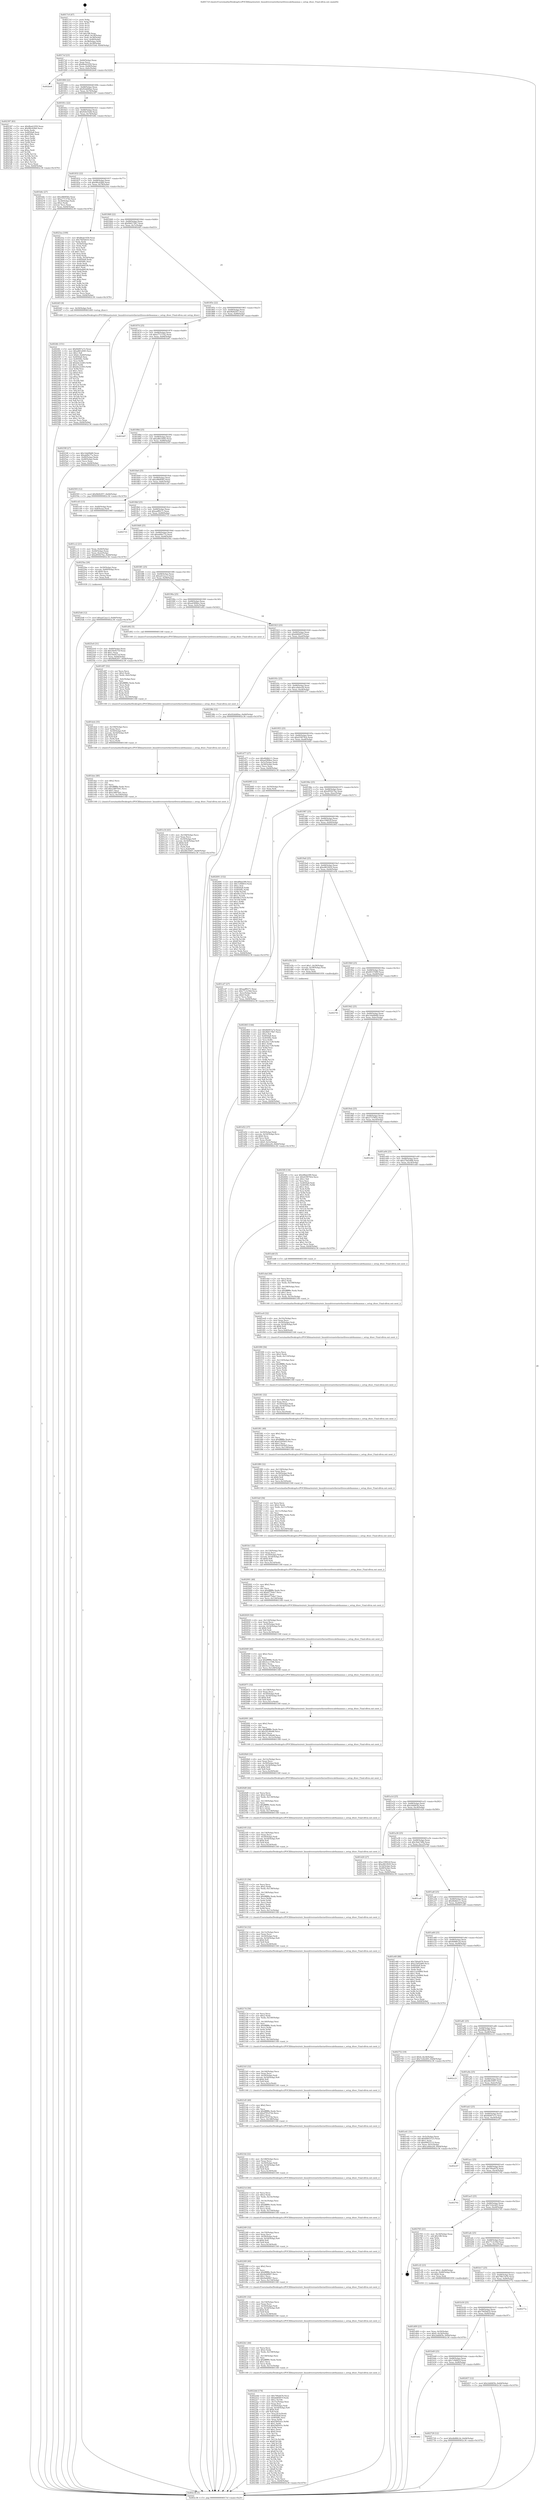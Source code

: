 digraph "0x4017c0" {
  label = "0x4017c0 (/mnt/c/Users/mathe/Desktop/tcc/POCII/binaries/extr_linuxdriversnetethernetfreescalefmanmac.c_setup_dtsec_Final-ollvm.out::main(0))"
  labelloc = "t"
  node[shape=record]

  Entry [label="",width=0.3,height=0.3,shape=circle,fillcolor=black,style=filled]
  "0x4017ef" [label="{
     0x4017ef [23]\l
     | [instrs]\l
     &nbsp;&nbsp;0x4017ef \<+3\>: mov -0x64(%rbp),%eax\l
     &nbsp;&nbsp;0x4017f2 \<+2\>: mov %eax,%ecx\l
     &nbsp;&nbsp;0x4017f4 \<+6\>: sub $0x8bab1059,%ecx\l
     &nbsp;&nbsp;0x4017fa \<+3\>: mov %eax,-0x68(%rbp)\l
     &nbsp;&nbsp;0x4017fd \<+3\>: mov %ecx,-0x6c(%rbp)\l
     &nbsp;&nbsp;0x401800 \<+6\>: je 0000000000402be8 \<main+0x1428\>\l
  }"]
  "0x402be8" [label="{
     0x402be8\l
  }", style=dashed]
  "0x401806" [label="{
     0x401806 [22]\l
     | [instrs]\l
     &nbsp;&nbsp;0x401806 \<+5\>: jmp 000000000040180b \<main+0x4b\>\l
     &nbsp;&nbsp;0x40180b \<+3\>: mov -0x68(%rbp),%eax\l
     &nbsp;&nbsp;0x40180e \<+5\>: sub $0x92dd49ae,%eax\l
     &nbsp;&nbsp;0x401813 \<+3\>: mov %eax,-0x70(%rbp)\l
     &nbsp;&nbsp;0x401816 \<+6\>: je 0000000000402397 \<main+0xbd7\>\l
  }"]
  Exit [label="",width=0.3,height=0.3,shape=circle,fillcolor=black,style=filled,peripheries=2]
  "0x402397" [label="{
     0x402397 [83]\l
     | [instrs]\l
     &nbsp;&nbsp;0x402397 \<+5\>: mov $0x8bab1059,%eax\l
     &nbsp;&nbsp;0x40239c \<+5\>: mov $0x98cd2fb0,%ecx\l
     &nbsp;&nbsp;0x4023a1 \<+2\>: xor %edx,%edx\l
     &nbsp;&nbsp;0x4023a3 \<+7\>: mov 0x4050a8,%esi\l
     &nbsp;&nbsp;0x4023aa \<+7\>: mov 0x40506c,%edi\l
     &nbsp;&nbsp;0x4023b1 \<+3\>: sub $0x1,%edx\l
     &nbsp;&nbsp;0x4023b4 \<+3\>: mov %esi,%r8d\l
     &nbsp;&nbsp;0x4023b7 \<+3\>: add %edx,%r8d\l
     &nbsp;&nbsp;0x4023ba \<+4\>: imul %r8d,%esi\l
     &nbsp;&nbsp;0x4023be \<+3\>: and $0x1,%esi\l
     &nbsp;&nbsp;0x4023c1 \<+3\>: cmp $0x0,%esi\l
     &nbsp;&nbsp;0x4023c4 \<+4\>: sete %r9b\l
     &nbsp;&nbsp;0x4023c8 \<+3\>: cmp $0xa,%edi\l
     &nbsp;&nbsp;0x4023cb \<+4\>: setl %r10b\l
     &nbsp;&nbsp;0x4023cf \<+3\>: mov %r9b,%r11b\l
     &nbsp;&nbsp;0x4023d2 \<+3\>: and %r10b,%r11b\l
     &nbsp;&nbsp;0x4023d5 \<+3\>: xor %r10b,%r9b\l
     &nbsp;&nbsp;0x4023d8 \<+3\>: or %r9b,%r11b\l
     &nbsp;&nbsp;0x4023db \<+4\>: test $0x1,%r11b\l
     &nbsp;&nbsp;0x4023df \<+3\>: cmovne %ecx,%eax\l
     &nbsp;&nbsp;0x4023e2 \<+3\>: mov %eax,-0x64(%rbp)\l
     &nbsp;&nbsp;0x4023e5 \<+5\>: jmp 0000000000402c36 \<main+0x1476\>\l
  }"]
  "0x40181c" [label="{
     0x40181c [22]\l
     | [instrs]\l
     &nbsp;&nbsp;0x40181c \<+5\>: jmp 0000000000401821 \<main+0x61\>\l
     &nbsp;&nbsp;0x401821 \<+3\>: mov -0x68(%rbp),%eax\l
     &nbsp;&nbsp;0x401824 \<+5\>: sub $0x92fe55d4,%eax\l
     &nbsp;&nbsp;0x401829 \<+3\>: mov %eax,-0x74(%rbp)\l
     &nbsp;&nbsp;0x40182c \<+6\>: je 0000000000401b6c \<main+0x3ac\>\l
  }"]
  "0x401b62" [label="{
     0x401b62\l
  }", style=dashed]
  "0x401b6c" [label="{
     0x401b6c [27]\l
     | [instrs]\l
     &nbsp;&nbsp;0x401b6c \<+5\>: mov $0xa960f582,%eax\l
     &nbsp;&nbsp;0x401b71 \<+5\>: mov $0xa7713742,%ecx\l
     &nbsp;&nbsp;0x401b76 \<+3\>: mov -0x30(%rbp),%edx\l
     &nbsp;&nbsp;0x401b79 \<+3\>: cmp $0x2,%edx\l
     &nbsp;&nbsp;0x401b7c \<+3\>: cmovne %ecx,%eax\l
     &nbsp;&nbsp;0x401b7f \<+3\>: mov %eax,-0x64(%rbp)\l
     &nbsp;&nbsp;0x401b82 \<+5\>: jmp 0000000000402c36 \<main+0x1476\>\l
  }"]
  "0x401832" [label="{
     0x401832 [22]\l
     | [instrs]\l
     &nbsp;&nbsp;0x401832 \<+5\>: jmp 0000000000401837 \<main+0x77\>\l
     &nbsp;&nbsp;0x401837 \<+3\>: mov -0x68(%rbp),%eax\l
     &nbsp;&nbsp;0x40183a \<+5\>: sub $0x98cd2fb0,%eax\l
     &nbsp;&nbsp;0x40183f \<+3\>: mov %eax,-0x78(%rbp)\l
     &nbsp;&nbsp;0x401842 \<+6\>: je 00000000004023ea \<main+0xc2a\>\l
  }"]
  "0x402c36" [label="{
     0x402c36 [5]\l
     | [instrs]\l
     &nbsp;&nbsp;0x402c36 \<+5\>: jmp 00000000004017ef \<main+0x2f\>\l
  }"]
  "0x4017c0" [label="{
     0x4017c0 [47]\l
     | [instrs]\l
     &nbsp;&nbsp;0x4017c0 \<+1\>: push %rbp\l
     &nbsp;&nbsp;0x4017c1 \<+3\>: mov %rsp,%rbp\l
     &nbsp;&nbsp;0x4017c4 \<+2\>: push %r15\l
     &nbsp;&nbsp;0x4017c6 \<+2\>: push %r14\l
     &nbsp;&nbsp;0x4017c8 \<+2\>: push %r13\l
     &nbsp;&nbsp;0x4017ca \<+2\>: push %r12\l
     &nbsp;&nbsp;0x4017cc \<+1\>: push %rbx\l
     &nbsp;&nbsp;0x4017cd \<+7\>: sub $0x188,%rsp\l
     &nbsp;&nbsp;0x4017d4 \<+7\>: movl $0x0,-0x34(%rbp)\l
     &nbsp;&nbsp;0x4017db \<+3\>: mov %edi,-0x38(%rbp)\l
     &nbsp;&nbsp;0x4017de \<+4\>: mov %rsi,-0x40(%rbp)\l
     &nbsp;&nbsp;0x4017e2 \<+3\>: mov -0x38(%rbp),%edi\l
     &nbsp;&nbsp;0x4017e5 \<+3\>: mov %edi,-0x30(%rbp)\l
     &nbsp;&nbsp;0x4017e8 \<+7\>: movl $0x92fe55d4,-0x64(%rbp)\l
  }"]
  "0x402729" [label="{
     0x402729 [12]\l
     | [instrs]\l
     &nbsp;&nbsp;0x402729 \<+7\>: movl $0x4b88fc2d,-0x64(%rbp)\l
     &nbsp;&nbsp;0x402730 \<+5\>: jmp 0000000000402c36 \<main+0x1476\>\l
  }"]
  "0x4023ea" [label="{
     0x4023ea [109]\l
     | [instrs]\l
     &nbsp;&nbsp;0x4023ea \<+5\>: mov $0x8bab1059,%eax\l
     &nbsp;&nbsp;0x4023ef \<+5\>: mov $0x79d5b635,%ecx\l
     &nbsp;&nbsp;0x4023f4 \<+2\>: xor %edx,%edx\l
     &nbsp;&nbsp;0x4023f6 \<+3\>: mov -0x54(%rbp),%esi\l
     &nbsp;&nbsp;0x4023f9 \<+2\>: mov %edx,%edi\l
     &nbsp;&nbsp;0x4023fb \<+2\>: sub %esi,%edi\l
     &nbsp;&nbsp;0x4023fd \<+2\>: mov %edx,%esi\l
     &nbsp;&nbsp;0x4023ff \<+3\>: sub $0x1,%esi\l
     &nbsp;&nbsp;0x402402 \<+2\>: add %esi,%edi\l
     &nbsp;&nbsp;0x402404 \<+2\>: sub %edi,%edx\l
     &nbsp;&nbsp;0x402406 \<+3\>: mov %edx,-0x54(%rbp)\l
     &nbsp;&nbsp;0x402409 \<+7\>: mov 0x4050a8,%edx\l
     &nbsp;&nbsp;0x402410 \<+7\>: mov 0x40506c,%esi\l
     &nbsp;&nbsp;0x402417 \<+2\>: mov %edx,%edi\l
     &nbsp;&nbsp;0x402419 \<+6\>: sub $0x6adb61f6,%edi\l
     &nbsp;&nbsp;0x40241f \<+3\>: sub $0x1,%edi\l
     &nbsp;&nbsp;0x402422 \<+6\>: add $0x6adb61f6,%edi\l
     &nbsp;&nbsp;0x402428 \<+3\>: imul %edi,%edx\l
     &nbsp;&nbsp;0x40242b \<+3\>: and $0x1,%edx\l
     &nbsp;&nbsp;0x40242e \<+3\>: cmp $0x0,%edx\l
     &nbsp;&nbsp;0x402431 \<+4\>: sete %r8b\l
     &nbsp;&nbsp;0x402435 \<+3\>: cmp $0xa,%esi\l
     &nbsp;&nbsp;0x402438 \<+4\>: setl %r9b\l
     &nbsp;&nbsp;0x40243c \<+3\>: mov %r8b,%r10b\l
     &nbsp;&nbsp;0x40243f \<+3\>: and %r9b,%r10b\l
     &nbsp;&nbsp;0x402442 \<+3\>: xor %r9b,%r8b\l
     &nbsp;&nbsp;0x402445 \<+3\>: or %r8b,%r10b\l
     &nbsp;&nbsp;0x402448 \<+4\>: test $0x1,%r10b\l
     &nbsp;&nbsp;0x40244c \<+3\>: cmovne %ecx,%eax\l
     &nbsp;&nbsp;0x40244f \<+3\>: mov %eax,-0x64(%rbp)\l
     &nbsp;&nbsp;0x402452 \<+5\>: jmp 0000000000402c36 \<main+0x1476\>\l
  }"]
  "0x401848" [label="{
     0x401848 [22]\l
     | [instrs]\l
     &nbsp;&nbsp;0x401848 \<+5\>: jmp 000000000040184d \<main+0x8d\>\l
     &nbsp;&nbsp;0x40184d \<+3\>: mov -0x68(%rbp),%eax\l
     &nbsp;&nbsp;0x401850 \<+5\>: sub $0x9b6170b7,%eax\l
     &nbsp;&nbsp;0x401855 \<+3\>: mov %eax,-0x7c(%rbp)\l
     &nbsp;&nbsp;0x401858 \<+6\>: je 00000000004024f3 \<main+0xd33\>\l
  }"]
  "0x402691" [label="{
     0x402691 [152]\l
     | [instrs]\l
     &nbsp;&nbsp;0x402691 \<+5\>: mov $0x4f8ab399,%ecx\l
     &nbsp;&nbsp;0x402696 \<+5\>: mov $0x7c94801f,%edx\l
     &nbsp;&nbsp;0x40269b \<+3\>: mov $0x1,%sil\l
     &nbsp;&nbsp;0x40269e \<+8\>: mov 0x4050a8,%r8d\l
     &nbsp;&nbsp;0x4026a6 \<+8\>: mov 0x40506c,%r9d\l
     &nbsp;&nbsp;0x4026ae \<+3\>: mov %r8d,%r10d\l
     &nbsp;&nbsp;0x4026b1 \<+7\>: add $0x94c27b10,%r10d\l
     &nbsp;&nbsp;0x4026b8 \<+4\>: sub $0x1,%r10d\l
     &nbsp;&nbsp;0x4026bc \<+7\>: sub $0x94c27b10,%r10d\l
     &nbsp;&nbsp;0x4026c3 \<+4\>: imul %r10d,%r8d\l
     &nbsp;&nbsp;0x4026c7 \<+4\>: and $0x1,%r8d\l
     &nbsp;&nbsp;0x4026cb \<+4\>: cmp $0x0,%r8d\l
     &nbsp;&nbsp;0x4026cf \<+4\>: sete %r11b\l
     &nbsp;&nbsp;0x4026d3 \<+4\>: cmp $0xa,%r9d\l
     &nbsp;&nbsp;0x4026d7 \<+3\>: setl %bl\l
     &nbsp;&nbsp;0x4026da \<+3\>: mov %r11b,%r14b\l
     &nbsp;&nbsp;0x4026dd \<+4\>: xor $0xff,%r14b\l
     &nbsp;&nbsp;0x4026e1 \<+3\>: mov %bl,%r15b\l
     &nbsp;&nbsp;0x4026e4 \<+4\>: xor $0xff,%r15b\l
     &nbsp;&nbsp;0x4026e8 \<+4\>: xor $0x0,%sil\l
     &nbsp;&nbsp;0x4026ec \<+3\>: mov %r14b,%r12b\l
     &nbsp;&nbsp;0x4026ef \<+4\>: and $0x0,%r12b\l
     &nbsp;&nbsp;0x4026f3 \<+3\>: and %sil,%r11b\l
     &nbsp;&nbsp;0x4026f6 \<+3\>: mov %r15b,%r13b\l
     &nbsp;&nbsp;0x4026f9 \<+4\>: and $0x0,%r13b\l
     &nbsp;&nbsp;0x4026fd \<+3\>: and %sil,%bl\l
     &nbsp;&nbsp;0x402700 \<+3\>: or %r11b,%r12b\l
     &nbsp;&nbsp;0x402703 \<+3\>: or %bl,%r13b\l
     &nbsp;&nbsp;0x402706 \<+3\>: xor %r13b,%r12b\l
     &nbsp;&nbsp;0x402709 \<+3\>: or %r15b,%r14b\l
     &nbsp;&nbsp;0x40270c \<+4\>: xor $0xff,%r14b\l
     &nbsp;&nbsp;0x402710 \<+4\>: or $0x0,%sil\l
     &nbsp;&nbsp;0x402714 \<+3\>: and %sil,%r14b\l
     &nbsp;&nbsp;0x402717 \<+3\>: or %r14b,%r12b\l
     &nbsp;&nbsp;0x40271a \<+4\>: test $0x1,%r12b\l
     &nbsp;&nbsp;0x40271e \<+3\>: cmovne %edx,%ecx\l
     &nbsp;&nbsp;0x402721 \<+3\>: mov %ecx,-0x64(%rbp)\l
     &nbsp;&nbsp;0x402724 \<+5\>: jmp 0000000000402c36 \<main+0x1476\>\l
  }"]
  "0x4024f3" [label="{
     0x4024f3 [9]\l
     | [instrs]\l
     &nbsp;&nbsp;0x4024f3 \<+4\>: mov -0x50(%rbp),%rdi\l
     &nbsp;&nbsp;0x4024f7 \<+5\>: call 0000000000401400 \<setup_dtsec\>\l
     | [calls]\l
     &nbsp;&nbsp;0x401400 \{1\} (/mnt/c/Users/mathe/Desktop/tcc/POCII/binaries/extr_linuxdriversnetethernetfreescalefmanmac.c_setup_dtsec_Final-ollvm.out::setup_dtsec)\l
  }"]
  "0x40185e" [label="{
     0x40185e [22]\l
     | [instrs]\l
     &nbsp;&nbsp;0x40185e \<+5\>: jmp 0000000000401863 \<main+0xa3\>\l
     &nbsp;&nbsp;0x401863 \<+3\>: mov -0x68(%rbp),%eax\l
     &nbsp;&nbsp;0x401866 \<+5\>: sub $0x9bf42f57,%eax\l
     &nbsp;&nbsp;0x40186b \<+3\>: mov %eax,-0x80(%rbp)\l
     &nbsp;&nbsp;0x40186e \<+6\>: je 000000000040259f \<main+0xddf\>\l
  }"]
  "0x4025d4" [label="{
     0x4025d4 [12]\l
     | [instrs]\l
     &nbsp;&nbsp;0x4025d4 \<+7\>: movl $0xad12acc3,-0x64(%rbp)\l
     &nbsp;&nbsp;0x4025db \<+5\>: jmp 0000000000402c36 \<main+0x1476\>\l
  }"]
  "0x40259f" [label="{
     0x40259f [27]\l
     | [instrs]\l
     &nbsp;&nbsp;0x40259f \<+5\>: mov $0x14dd9b80,%eax\l
     &nbsp;&nbsp;0x4025a4 \<+5\>: mov $0xabf0e77a,%ecx\l
     &nbsp;&nbsp;0x4025a9 \<+3\>: mov -0x60(%rbp),%edx\l
     &nbsp;&nbsp;0x4025ac \<+3\>: cmp -0x48(%rbp),%edx\l
     &nbsp;&nbsp;0x4025af \<+3\>: cmovl %ecx,%eax\l
     &nbsp;&nbsp;0x4025b2 \<+3\>: mov %eax,-0x64(%rbp)\l
     &nbsp;&nbsp;0x4025b5 \<+5\>: jmp 0000000000402c36 \<main+0x1476\>\l
  }"]
  "0x401874" [label="{
     0x401874 [25]\l
     | [instrs]\l
     &nbsp;&nbsp;0x401874 \<+5\>: jmp 0000000000401879 \<main+0xb9\>\l
     &nbsp;&nbsp;0x401879 \<+3\>: mov -0x68(%rbp),%eax\l
     &nbsp;&nbsp;0x40187c \<+5\>: sub $0xa7713742,%eax\l
     &nbsp;&nbsp;0x401881 \<+6\>: mov %eax,-0x84(%rbp)\l
     &nbsp;&nbsp;0x401887 \<+6\>: je 0000000000401b87 \<main+0x3c7\>\l
  }"]
  "0x4024fc" [label="{
     0x4024fc [151]\l
     | [instrs]\l
     &nbsp;&nbsp;0x4024fc \<+5\>: mov $0x6b007a72,%eax\l
     &nbsp;&nbsp;0x402501 \<+5\>: mov $0xa861d583,%ecx\l
     &nbsp;&nbsp;0x402506 \<+2\>: mov $0x1,%dl\l
     &nbsp;&nbsp;0x402508 \<+7\>: movl $0x0,-0x60(%rbp)\l
     &nbsp;&nbsp;0x40250f \<+7\>: mov 0x4050a8,%esi\l
     &nbsp;&nbsp;0x402516 \<+8\>: mov 0x40506c,%r8d\l
     &nbsp;&nbsp;0x40251e \<+3\>: mov %esi,%r9d\l
     &nbsp;&nbsp;0x402521 \<+7\>: add $0xb4c22d03,%r9d\l
     &nbsp;&nbsp;0x402528 \<+4\>: sub $0x1,%r9d\l
     &nbsp;&nbsp;0x40252c \<+7\>: sub $0xb4c22d03,%r9d\l
     &nbsp;&nbsp;0x402533 \<+4\>: imul %r9d,%esi\l
     &nbsp;&nbsp;0x402537 \<+3\>: and $0x1,%esi\l
     &nbsp;&nbsp;0x40253a \<+3\>: cmp $0x0,%esi\l
     &nbsp;&nbsp;0x40253d \<+4\>: sete %r10b\l
     &nbsp;&nbsp;0x402541 \<+4\>: cmp $0xa,%r8d\l
     &nbsp;&nbsp;0x402545 \<+4\>: setl %r11b\l
     &nbsp;&nbsp;0x402549 \<+3\>: mov %r10b,%bl\l
     &nbsp;&nbsp;0x40254c \<+3\>: xor $0xff,%bl\l
     &nbsp;&nbsp;0x40254f \<+3\>: mov %r11b,%r14b\l
     &nbsp;&nbsp;0x402552 \<+4\>: xor $0xff,%r14b\l
     &nbsp;&nbsp;0x402556 \<+3\>: xor $0x1,%dl\l
     &nbsp;&nbsp;0x402559 \<+3\>: mov %bl,%r15b\l
     &nbsp;&nbsp;0x40255c \<+4\>: and $0xff,%r15b\l
     &nbsp;&nbsp;0x402560 \<+3\>: and %dl,%r10b\l
     &nbsp;&nbsp;0x402563 \<+3\>: mov %r14b,%r12b\l
     &nbsp;&nbsp;0x402566 \<+4\>: and $0xff,%r12b\l
     &nbsp;&nbsp;0x40256a \<+3\>: and %dl,%r11b\l
     &nbsp;&nbsp;0x40256d \<+3\>: or %r10b,%r15b\l
     &nbsp;&nbsp;0x402570 \<+3\>: or %r11b,%r12b\l
     &nbsp;&nbsp;0x402573 \<+3\>: xor %r12b,%r15b\l
     &nbsp;&nbsp;0x402576 \<+3\>: or %r14b,%bl\l
     &nbsp;&nbsp;0x402579 \<+3\>: xor $0xff,%bl\l
     &nbsp;&nbsp;0x40257c \<+3\>: or $0x1,%dl\l
     &nbsp;&nbsp;0x40257f \<+2\>: and %dl,%bl\l
     &nbsp;&nbsp;0x402581 \<+3\>: or %bl,%r15b\l
     &nbsp;&nbsp;0x402584 \<+4\>: test $0x1,%r15b\l
     &nbsp;&nbsp;0x402588 \<+3\>: cmovne %ecx,%eax\l
     &nbsp;&nbsp;0x40258b \<+3\>: mov %eax,-0x64(%rbp)\l
     &nbsp;&nbsp;0x40258e \<+5\>: jmp 0000000000402c36 \<main+0x1476\>\l
  }"]
  "0x401b87" [label="{
     0x401b87\l
  }", style=dashed]
  "0x40188d" [label="{
     0x40188d [25]\l
     | [instrs]\l
     &nbsp;&nbsp;0x40188d \<+5\>: jmp 0000000000401892 \<main+0xd2\>\l
     &nbsp;&nbsp;0x401892 \<+3\>: mov -0x68(%rbp),%eax\l
     &nbsp;&nbsp;0x401895 \<+5\>: sub $0xa861d583,%eax\l
     &nbsp;&nbsp;0x40189a \<+6\>: mov %eax,-0x88(%rbp)\l
     &nbsp;&nbsp;0x4018a0 \<+6\>: je 0000000000402593 \<main+0xdd3\>\l
  }"]
  "0x401b49" [label="{
     0x401b49 [25]\l
     | [instrs]\l
     &nbsp;&nbsp;0x401b49 \<+5\>: jmp 0000000000401b4e \<main+0x38e\>\l
     &nbsp;&nbsp;0x401b4e \<+3\>: mov -0x68(%rbp),%eax\l
     &nbsp;&nbsp;0x401b51 \<+5\>: sub $0x7c94801f,%eax\l
     &nbsp;&nbsp;0x401b56 \<+6\>: mov %eax,-0xf8(%rbp)\l
     &nbsp;&nbsp;0x401b5c \<+6\>: je 0000000000402729 \<main+0xf69\>\l
  }"]
  "0x402593" [label="{
     0x402593 [12]\l
     | [instrs]\l
     &nbsp;&nbsp;0x402593 \<+7\>: movl $0x9bf42f57,-0x64(%rbp)\l
     &nbsp;&nbsp;0x40259a \<+5\>: jmp 0000000000402c36 \<main+0x1476\>\l
  }"]
  "0x4018a6" [label="{
     0x4018a6 [25]\l
     | [instrs]\l
     &nbsp;&nbsp;0x4018a6 \<+5\>: jmp 00000000004018ab \<main+0xeb\>\l
     &nbsp;&nbsp;0x4018ab \<+3\>: mov -0x68(%rbp),%eax\l
     &nbsp;&nbsp;0x4018ae \<+5\>: sub $0xa960f582,%eax\l
     &nbsp;&nbsp;0x4018b3 \<+6\>: mov %eax,-0x8c(%rbp)\l
     &nbsp;&nbsp;0x4018b9 \<+6\>: je 0000000000401cb5 \<main+0x4f5\>\l
  }"]
  "0x402457" [label="{
     0x402457 [12]\l
     | [instrs]\l
     &nbsp;&nbsp;0x402457 \<+7\>: movl $0x2ddfdf3b,-0x64(%rbp)\l
     &nbsp;&nbsp;0x40245e \<+5\>: jmp 0000000000402c36 \<main+0x1476\>\l
  }"]
  "0x401cb5" [label="{
     0x401cb5 [13]\l
     | [instrs]\l
     &nbsp;&nbsp;0x401cb5 \<+4\>: mov -0x40(%rbp),%rax\l
     &nbsp;&nbsp;0x401cb9 \<+4\>: mov 0x8(%rax),%rdi\l
     &nbsp;&nbsp;0x401cbd \<+5\>: call 0000000000401060 \<atoi@plt\>\l
     | [calls]\l
     &nbsp;&nbsp;0x401060 \{1\} (unknown)\l
  }"]
  "0x4018bf" [label="{
     0x4018bf [25]\l
     | [instrs]\l
     &nbsp;&nbsp;0x4018bf \<+5\>: jmp 00000000004018c4 \<main+0x104\>\l
     &nbsp;&nbsp;0x4018c4 \<+3\>: mov -0x68(%rbp),%eax\l
     &nbsp;&nbsp;0x4018c7 \<+5\>: sub $0xaaff9271,%eax\l
     &nbsp;&nbsp;0x4018cc \<+6\>: mov %eax,-0x90(%rbp)\l
     &nbsp;&nbsp;0x4018d2 \<+6\>: je 0000000000402735 \<main+0xf75\>\l
  }"]
  "0x401cc2" [label="{
     0x401cc2 [21]\l
     | [instrs]\l
     &nbsp;&nbsp;0x401cc2 \<+3\>: mov %eax,-0x44(%rbp)\l
     &nbsp;&nbsp;0x401cc5 \<+3\>: mov -0x44(%rbp),%eax\l
     &nbsp;&nbsp;0x401cc8 \<+3\>: mov %eax,-0x2c(%rbp)\l
     &nbsp;&nbsp;0x401ccb \<+7\>: movl $0xd95027be,-0x64(%rbp)\l
     &nbsp;&nbsp;0x401cd2 \<+5\>: jmp 0000000000402c36 \<main+0x1476\>\l
  }"]
  "0x401b30" [label="{
     0x401b30 [25]\l
     | [instrs]\l
     &nbsp;&nbsp;0x401b30 \<+5\>: jmp 0000000000401b35 \<main+0x375\>\l
     &nbsp;&nbsp;0x401b35 \<+3\>: mov -0x68(%rbp),%eax\l
     &nbsp;&nbsp;0x401b38 \<+5\>: sub $0x79d5b635,%eax\l
     &nbsp;&nbsp;0x401b3d \<+6\>: mov %eax,-0xf4(%rbp)\l
     &nbsp;&nbsp;0x401b43 \<+6\>: je 0000000000402457 \<main+0xc97\>\l
  }"]
  "0x402735" [label="{
     0x402735\l
  }", style=dashed]
  "0x4018d8" [label="{
     0x4018d8 [25]\l
     | [instrs]\l
     &nbsp;&nbsp;0x4018d8 \<+5\>: jmp 00000000004018dd \<main+0x11d\>\l
     &nbsp;&nbsp;0x4018dd \<+3\>: mov -0x68(%rbp),%eax\l
     &nbsp;&nbsp;0x4018e0 \<+5\>: sub $0xabf0e77a,%eax\l
     &nbsp;&nbsp;0x4018e5 \<+6\>: mov %eax,-0x94(%rbp)\l
     &nbsp;&nbsp;0x4018eb \<+6\>: je 00000000004025ba \<main+0xdfa\>\l
  }"]
  "0x40277a" [label="{
     0x40277a\l
  }", style=dashed]
  "0x4025ba" [label="{
     0x4025ba [26]\l
     | [instrs]\l
     &nbsp;&nbsp;0x4025ba \<+4\>: mov -0x50(%rbp),%rax\l
     &nbsp;&nbsp;0x4025be \<+4\>: movslq -0x60(%rbp),%rcx\l
     &nbsp;&nbsp;0x4025c2 \<+4\>: shl $0x6,%rcx\l
     &nbsp;&nbsp;0x4025c6 \<+3\>: add %rcx,%rax\l
     &nbsp;&nbsp;0x4025c9 \<+3\>: mov (%rax),%rax\l
     &nbsp;&nbsp;0x4025cc \<+3\>: mov %rax,%rdi\l
     &nbsp;&nbsp;0x4025cf \<+5\>: call 0000000000401030 \<free@plt\>\l
     | [calls]\l
     &nbsp;&nbsp;0x401030 \{1\} (unknown)\l
  }"]
  "0x4018f1" [label="{
     0x4018f1 [25]\l
     | [instrs]\l
     &nbsp;&nbsp;0x4018f1 \<+5\>: jmp 00000000004018f6 \<main+0x136\>\l
     &nbsp;&nbsp;0x4018f6 \<+3\>: mov -0x68(%rbp),%eax\l
     &nbsp;&nbsp;0x4018f9 \<+5\>: sub $0xad12acc3,%eax\l
     &nbsp;&nbsp;0x4018fe \<+6\>: mov %eax,-0x98(%rbp)\l
     &nbsp;&nbsp;0x401904 \<+6\>: je 00000000004025e0 \<main+0xe20\>\l
  }"]
  "0x4022dd" [label="{
     0x4022dd [174]\l
     | [instrs]\l
     &nbsp;&nbsp;0x4022dd \<+5\>: mov $0x700afd76,%ecx\l
     &nbsp;&nbsp;0x4022e2 \<+5\>: mov $0xbfd6497f,%edx\l
     &nbsp;&nbsp;0x4022e7 \<+3\>: mov $0x1,%r10b\l
     &nbsp;&nbsp;0x4022ea \<+6\>: mov -0x15c(%rbp),%esi\l
     &nbsp;&nbsp;0x4022f0 \<+3\>: imul %eax,%esi\l
     &nbsp;&nbsp;0x4022f3 \<+4\>: mov -0x50(%rbp),%rdi\l
     &nbsp;&nbsp;0x4022f7 \<+4\>: movslq -0x54(%rbp),%r8\l
     &nbsp;&nbsp;0x4022fb \<+4\>: shl $0x6,%r8\l
     &nbsp;&nbsp;0x4022ff \<+3\>: add %r8,%rdi\l
     &nbsp;&nbsp;0x402302 \<+3\>: mov %esi,0x3c(%rdi)\l
     &nbsp;&nbsp;0x402305 \<+7\>: mov 0x4050a8,%eax\l
     &nbsp;&nbsp;0x40230c \<+7\>: mov 0x40506c,%esi\l
     &nbsp;&nbsp;0x402313 \<+3\>: mov %eax,%r9d\l
     &nbsp;&nbsp;0x402316 \<+7\>: add $0xf369543c,%r9d\l
     &nbsp;&nbsp;0x40231d \<+4\>: sub $0x1,%r9d\l
     &nbsp;&nbsp;0x402321 \<+7\>: sub $0xf369543c,%r9d\l
     &nbsp;&nbsp;0x402328 \<+4\>: imul %r9d,%eax\l
     &nbsp;&nbsp;0x40232c \<+3\>: and $0x1,%eax\l
     &nbsp;&nbsp;0x40232f \<+3\>: cmp $0x0,%eax\l
     &nbsp;&nbsp;0x402332 \<+4\>: sete %r11b\l
     &nbsp;&nbsp;0x402336 \<+3\>: cmp $0xa,%esi\l
     &nbsp;&nbsp;0x402339 \<+3\>: setl %bl\l
     &nbsp;&nbsp;0x40233c \<+3\>: mov %r11b,%r14b\l
     &nbsp;&nbsp;0x40233f \<+4\>: xor $0xff,%r14b\l
     &nbsp;&nbsp;0x402343 \<+3\>: mov %bl,%r15b\l
     &nbsp;&nbsp;0x402346 \<+4\>: xor $0xff,%r15b\l
     &nbsp;&nbsp;0x40234a \<+4\>: xor $0x1,%r10b\l
     &nbsp;&nbsp;0x40234e \<+3\>: mov %r14b,%r12b\l
     &nbsp;&nbsp;0x402351 \<+4\>: and $0xff,%r12b\l
     &nbsp;&nbsp;0x402355 \<+3\>: and %r10b,%r11b\l
     &nbsp;&nbsp;0x402358 \<+3\>: mov %r15b,%r13b\l
     &nbsp;&nbsp;0x40235b \<+4\>: and $0xff,%r13b\l
     &nbsp;&nbsp;0x40235f \<+3\>: and %r10b,%bl\l
     &nbsp;&nbsp;0x402362 \<+3\>: or %r11b,%r12b\l
     &nbsp;&nbsp;0x402365 \<+3\>: or %bl,%r13b\l
     &nbsp;&nbsp;0x402368 \<+3\>: xor %r13b,%r12b\l
     &nbsp;&nbsp;0x40236b \<+3\>: or %r15b,%r14b\l
     &nbsp;&nbsp;0x40236e \<+4\>: xor $0xff,%r14b\l
     &nbsp;&nbsp;0x402372 \<+4\>: or $0x1,%r10b\l
     &nbsp;&nbsp;0x402376 \<+3\>: and %r10b,%r14b\l
     &nbsp;&nbsp;0x402379 \<+3\>: or %r14b,%r12b\l
     &nbsp;&nbsp;0x40237c \<+4\>: test $0x1,%r12b\l
     &nbsp;&nbsp;0x402380 \<+3\>: cmovne %edx,%ecx\l
     &nbsp;&nbsp;0x402383 \<+3\>: mov %ecx,-0x64(%rbp)\l
     &nbsp;&nbsp;0x402386 \<+5\>: jmp 0000000000402c36 \<main+0x1476\>\l
  }"]
  "0x4025e0" [label="{
     0x4025e0 [31]\l
     | [instrs]\l
     &nbsp;&nbsp;0x4025e0 \<+3\>: mov -0x60(%rbp),%eax\l
     &nbsp;&nbsp;0x4025e3 \<+5\>: add $0x59e827ef,%eax\l
     &nbsp;&nbsp;0x4025e8 \<+3\>: add $0x1,%eax\l
     &nbsp;&nbsp;0x4025eb \<+5\>: sub $0x59e827ef,%eax\l
     &nbsp;&nbsp;0x4025f0 \<+3\>: mov %eax,-0x60(%rbp)\l
     &nbsp;&nbsp;0x4025f3 \<+7\>: movl $0x9bf42f57,-0x64(%rbp)\l
     &nbsp;&nbsp;0x4025fa \<+5\>: jmp 0000000000402c36 \<main+0x1476\>\l
  }"]
  "0x40190a" [label="{
     0x40190a [25]\l
     | [instrs]\l
     &nbsp;&nbsp;0x40190a \<+5\>: jmp 000000000040190f \<main+0x14f\>\l
     &nbsp;&nbsp;0x40190f \<+3\>: mov -0x68(%rbp),%eax\l
     &nbsp;&nbsp;0x401912 \<+5\>: sub $0xad3f08ee,%eax\l
     &nbsp;&nbsp;0x401917 \<+6\>: mov %eax,-0x9c(%rbp)\l
     &nbsp;&nbsp;0x40191d \<+6\>: je 0000000000401d92 \<main+0x5d2\>\l
  }"]
  "0x4022b1" [label="{
     0x4022b1 [44]\l
     | [instrs]\l
     &nbsp;&nbsp;0x4022b1 \<+2\>: xor %ecx,%ecx\l
     &nbsp;&nbsp;0x4022b3 \<+5\>: mov $0x2,%edx\l
     &nbsp;&nbsp;0x4022b8 \<+6\>: mov %edx,-0x158(%rbp)\l
     &nbsp;&nbsp;0x4022be \<+1\>: cltd\l
     &nbsp;&nbsp;0x4022bf \<+6\>: mov -0x158(%rbp),%esi\l
     &nbsp;&nbsp;0x4022c5 \<+2\>: idiv %esi\l
     &nbsp;&nbsp;0x4022c7 \<+6\>: imul $0xfffffffe,%edx,%edx\l
     &nbsp;&nbsp;0x4022cd \<+3\>: sub $0x1,%ecx\l
     &nbsp;&nbsp;0x4022d0 \<+2\>: sub %ecx,%edx\l
     &nbsp;&nbsp;0x4022d2 \<+6\>: mov %edx,-0x15c(%rbp)\l
     &nbsp;&nbsp;0x4022d8 \<+5\>: call 0000000000401160 \<next_i\>\l
     | [calls]\l
     &nbsp;&nbsp;0x401160 \{1\} (/mnt/c/Users/mathe/Desktop/tcc/POCII/binaries/extr_linuxdriversnetethernetfreescalefmanmac.c_setup_dtsec_Final-ollvm.out::next_i)\l
  }"]
  "0x401d92" [label="{
     0x401d92 [5]\l
     | [instrs]\l
     &nbsp;&nbsp;0x401d92 \<+5\>: call 0000000000401160 \<next_i\>\l
     | [calls]\l
     &nbsp;&nbsp;0x401160 \{1\} (/mnt/c/Users/mathe/Desktop/tcc/POCII/binaries/extr_linuxdriversnetethernetfreescalefmanmac.c_setup_dtsec_Final-ollvm.out::next_i)\l
  }"]
  "0x401923" [label="{
     0x401923 [25]\l
     | [instrs]\l
     &nbsp;&nbsp;0x401923 \<+5\>: jmp 0000000000401928 \<main+0x168\>\l
     &nbsp;&nbsp;0x401928 \<+3\>: mov -0x68(%rbp),%eax\l
     &nbsp;&nbsp;0x40192b \<+5\>: sub $0xbfd6497f,%eax\l
     &nbsp;&nbsp;0x401930 \<+6\>: mov %eax,-0xa0(%rbp)\l
     &nbsp;&nbsp;0x401936 \<+6\>: je 000000000040238b \<main+0xbcb\>\l
  }"]
  "0x402291" [label="{
     0x402291 [32]\l
     | [instrs]\l
     &nbsp;&nbsp;0x402291 \<+6\>: mov -0x154(%rbp),%ecx\l
     &nbsp;&nbsp;0x402297 \<+3\>: imul %eax,%ecx\l
     &nbsp;&nbsp;0x40229a \<+4\>: mov -0x50(%rbp),%rdi\l
     &nbsp;&nbsp;0x40229e \<+4\>: movslq -0x54(%rbp),%r8\l
     &nbsp;&nbsp;0x4022a2 \<+4\>: shl $0x6,%r8\l
     &nbsp;&nbsp;0x4022a6 \<+3\>: add %r8,%rdi\l
     &nbsp;&nbsp;0x4022a9 \<+3\>: mov %ecx,0x38(%rdi)\l
     &nbsp;&nbsp;0x4022ac \<+5\>: call 0000000000401160 \<next_i\>\l
     | [calls]\l
     &nbsp;&nbsp;0x401160 \{1\} (/mnt/c/Users/mathe/Desktop/tcc/POCII/binaries/extr_linuxdriversnetethernetfreescalefmanmac.c_setup_dtsec_Final-ollvm.out::next_i)\l
  }"]
  "0x40238b" [label="{
     0x40238b [12]\l
     | [instrs]\l
     &nbsp;&nbsp;0x40238b \<+7\>: movl $0x92dd49ae,-0x64(%rbp)\l
     &nbsp;&nbsp;0x402392 \<+5\>: jmp 0000000000402c36 \<main+0x1476\>\l
  }"]
  "0x40193c" [label="{
     0x40193c [25]\l
     | [instrs]\l
     &nbsp;&nbsp;0x40193c \<+5\>: jmp 0000000000401941 \<main+0x181\>\l
     &nbsp;&nbsp;0x401941 \<+3\>: mov -0x68(%rbp),%eax\l
     &nbsp;&nbsp;0x401944 \<+5\>: sub $0xca9dea26,%eax\l
     &nbsp;&nbsp;0x401949 \<+6\>: mov %eax,-0xa4(%rbp)\l
     &nbsp;&nbsp;0x40194f \<+6\>: je 0000000000401d77 \<main+0x5b7\>\l
  }"]
  "0x402269" [label="{
     0x402269 [40]\l
     | [instrs]\l
     &nbsp;&nbsp;0x402269 \<+5\>: mov $0x2,%ecx\l
     &nbsp;&nbsp;0x40226e \<+1\>: cltd\l
     &nbsp;&nbsp;0x40226f \<+2\>: idiv %ecx\l
     &nbsp;&nbsp;0x402271 \<+6\>: imul $0xfffffffe,%edx,%ecx\l
     &nbsp;&nbsp;0x402277 \<+6\>: sub $0x9afdf067,%ecx\l
     &nbsp;&nbsp;0x40227d \<+3\>: add $0x1,%ecx\l
     &nbsp;&nbsp;0x402280 \<+6\>: add $0x9afdf067,%ecx\l
     &nbsp;&nbsp;0x402286 \<+6\>: mov %ecx,-0x154(%rbp)\l
     &nbsp;&nbsp;0x40228c \<+5\>: call 0000000000401160 \<next_i\>\l
     | [calls]\l
     &nbsp;&nbsp;0x401160 \{1\} (/mnt/c/Users/mathe/Desktop/tcc/POCII/binaries/extr_linuxdriversnetethernetfreescalefmanmac.c_setup_dtsec_Final-ollvm.out::next_i)\l
  }"]
  "0x401d77" [label="{
     0x401d77 [27]\l
     | [instrs]\l
     &nbsp;&nbsp;0x401d77 \<+5\>: mov $0x46dbfc11,%eax\l
     &nbsp;&nbsp;0x401d7c \<+5\>: mov $0xad3f08ee,%ecx\l
     &nbsp;&nbsp;0x401d81 \<+3\>: mov -0x5c(%rbp),%edx\l
     &nbsp;&nbsp;0x401d84 \<+3\>: cmp -0x58(%rbp),%edx\l
     &nbsp;&nbsp;0x401d87 \<+3\>: cmovl %ecx,%eax\l
     &nbsp;&nbsp;0x401d8a \<+3\>: mov %eax,-0x64(%rbp)\l
     &nbsp;&nbsp;0x401d8d \<+5\>: jmp 0000000000402c36 \<main+0x1476\>\l
  }"]
  "0x401955" [label="{
     0x401955 [25]\l
     | [instrs]\l
     &nbsp;&nbsp;0x401955 \<+5\>: jmp 000000000040195a \<main+0x19a\>\l
     &nbsp;&nbsp;0x40195a \<+3\>: mov -0x68(%rbp),%eax\l
     &nbsp;&nbsp;0x40195d \<+5\>: sub $0xd19979cb,%eax\l
     &nbsp;&nbsp;0x401962 \<+6\>: mov %eax,-0xa8(%rbp)\l
     &nbsp;&nbsp;0x401968 \<+6\>: je 0000000000402685 \<main+0xec5\>\l
  }"]
  "0x402249" [label="{
     0x402249 [32]\l
     | [instrs]\l
     &nbsp;&nbsp;0x402249 \<+6\>: mov -0x150(%rbp),%ecx\l
     &nbsp;&nbsp;0x40224f \<+3\>: imul %eax,%ecx\l
     &nbsp;&nbsp;0x402252 \<+4\>: mov -0x50(%rbp),%rdi\l
     &nbsp;&nbsp;0x402256 \<+4\>: movslq -0x54(%rbp),%r8\l
     &nbsp;&nbsp;0x40225a \<+4\>: shl $0x6,%r8\l
     &nbsp;&nbsp;0x40225e \<+3\>: add %r8,%rdi\l
     &nbsp;&nbsp;0x402261 \<+3\>: mov %ecx,0x34(%rdi)\l
     &nbsp;&nbsp;0x402264 \<+5\>: call 0000000000401160 \<next_i\>\l
     | [calls]\l
     &nbsp;&nbsp;0x401160 \{1\} (/mnt/c/Users/mathe/Desktop/tcc/POCII/binaries/extr_linuxdriversnetethernetfreescalefmanmac.c_setup_dtsec_Final-ollvm.out::next_i)\l
  }"]
  "0x402685" [label="{
     0x402685 [12]\l
     | [instrs]\l
     &nbsp;&nbsp;0x402685 \<+4\>: mov -0x50(%rbp),%rax\l
     &nbsp;&nbsp;0x402689 \<+3\>: mov %rax,%rdi\l
     &nbsp;&nbsp;0x40268c \<+5\>: call 0000000000401030 \<free@plt\>\l
     | [calls]\l
     &nbsp;&nbsp;0x401030 \{1\} (unknown)\l
  }"]
  "0x40196e" [label="{
     0x40196e [25]\l
     | [instrs]\l
     &nbsp;&nbsp;0x40196e \<+5\>: jmp 0000000000401973 \<main+0x1b3\>\l
     &nbsp;&nbsp;0x401973 \<+3\>: mov -0x68(%rbp),%eax\l
     &nbsp;&nbsp;0x401976 \<+5\>: sub $0xd95027be,%eax\l
     &nbsp;&nbsp;0x40197b \<+6\>: mov %eax,-0xac(%rbp)\l
     &nbsp;&nbsp;0x401981 \<+6\>: je 0000000000401cd7 \<main+0x517\>\l
  }"]
  "0x40221d" [label="{
     0x40221d [44]\l
     | [instrs]\l
     &nbsp;&nbsp;0x40221d \<+2\>: xor %ecx,%ecx\l
     &nbsp;&nbsp;0x40221f \<+5\>: mov $0x2,%edx\l
     &nbsp;&nbsp;0x402224 \<+6\>: mov %edx,-0x14c(%rbp)\l
     &nbsp;&nbsp;0x40222a \<+1\>: cltd\l
     &nbsp;&nbsp;0x40222b \<+6\>: mov -0x14c(%rbp),%esi\l
     &nbsp;&nbsp;0x402231 \<+2\>: idiv %esi\l
     &nbsp;&nbsp;0x402233 \<+6\>: imul $0xfffffffe,%edx,%edx\l
     &nbsp;&nbsp;0x402239 \<+3\>: sub $0x1,%ecx\l
     &nbsp;&nbsp;0x40223c \<+2\>: sub %ecx,%edx\l
     &nbsp;&nbsp;0x40223e \<+6\>: mov %edx,-0x150(%rbp)\l
     &nbsp;&nbsp;0x402244 \<+5\>: call 0000000000401160 \<next_i\>\l
     | [calls]\l
     &nbsp;&nbsp;0x401160 \{1\} (/mnt/c/Users/mathe/Desktop/tcc/POCII/binaries/extr_linuxdriversnetethernetfreescalefmanmac.c_setup_dtsec_Final-ollvm.out::next_i)\l
  }"]
  "0x401cd7" [label="{
     0x401cd7 [27]\l
     | [instrs]\l
     &nbsp;&nbsp;0x401cd7 \<+5\>: mov $0xaaff9271,%eax\l
     &nbsp;&nbsp;0x401cdc \<+5\>: mov $0x77c3c56d,%ecx\l
     &nbsp;&nbsp;0x401ce1 \<+3\>: mov -0x2c(%rbp),%edx\l
     &nbsp;&nbsp;0x401ce4 \<+3\>: cmp $0x0,%edx\l
     &nbsp;&nbsp;0x401ce7 \<+3\>: cmove %ecx,%eax\l
     &nbsp;&nbsp;0x401cea \<+3\>: mov %eax,-0x64(%rbp)\l
     &nbsp;&nbsp;0x401ced \<+5\>: jmp 0000000000402c36 \<main+0x1476\>\l
  }"]
  "0x401987" [label="{
     0x401987 [25]\l
     | [instrs]\l
     &nbsp;&nbsp;0x401987 \<+5\>: jmp 000000000040198c \<main+0x1cc\>\l
     &nbsp;&nbsp;0x40198c \<+3\>: mov -0x68(%rbp),%eax\l
     &nbsp;&nbsp;0x40198f \<+5\>: sub $0xe199f22f,%eax\l
     &nbsp;&nbsp;0x401994 \<+6\>: mov %eax,-0xb0(%rbp)\l
     &nbsp;&nbsp;0x40199a \<+6\>: je 0000000000402463 \<main+0xca3\>\l
  }"]
  "0x4021fd" [label="{
     0x4021fd [32]\l
     | [instrs]\l
     &nbsp;&nbsp;0x4021fd \<+6\>: mov -0x148(%rbp),%ecx\l
     &nbsp;&nbsp;0x402203 \<+3\>: imul %eax,%ecx\l
     &nbsp;&nbsp;0x402206 \<+4\>: mov -0x50(%rbp),%rdi\l
     &nbsp;&nbsp;0x40220a \<+4\>: movslq -0x54(%rbp),%r8\l
     &nbsp;&nbsp;0x40220e \<+4\>: shl $0x6,%r8\l
     &nbsp;&nbsp;0x402212 \<+3\>: add %r8,%rdi\l
     &nbsp;&nbsp;0x402215 \<+3\>: mov %ecx,0x30(%rdi)\l
     &nbsp;&nbsp;0x402218 \<+5\>: call 0000000000401160 \<next_i\>\l
     | [calls]\l
     &nbsp;&nbsp;0x401160 \{1\} (/mnt/c/Users/mathe/Desktop/tcc/POCII/binaries/extr_linuxdriversnetethernetfreescalefmanmac.c_setup_dtsec_Final-ollvm.out::next_i)\l
  }"]
  "0x402463" [label="{
     0x402463 [144]\l
     | [instrs]\l
     &nbsp;&nbsp;0x402463 \<+5\>: mov $0x6b007a72,%eax\l
     &nbsp;&nbsp;0x402468 \<+5\>: mov $0x9b6170b7,%ecx\l
     &nbsp;&nbsp;0x40246d \<+2\>: mov $0x1,%dl\l
     &nbsp;&nbsp;0x40246f \<+7\>: mov 0x4050a8,%esi\l
     &nbsp;&nbsp;0x402476 \<+7\>: mov 0x40506c,%edi\l
     &nbsp;&nbsp;0x40247d \<+3\>: mov %esi,%r8d\l
     &nbsp;&nbsp;0x402480 \<+7\>: add $0xc42c7cf9,%r8d\l
     &nbsp;&nbsp;0x402487 \<+4\>: sub $0x1,%r8d\l
     &nbsp;&nbsp;0x40248b \<+7\>: sub $0xc42c7cf9,%r8d\l
     &nbsp;&nbsp;0x402492 \<+4\>: imul %r8d,%esi\l
     &nbsp;&nbsp;0x402496 \<+3\>: and $0x1,%esi\l
     &nbsp;&nbsp;0x402499 \<+3\>: cmp $0x0,%esi\l
     &nbsp;&nbsp;0x40249c \<+4\>: sete %r9b\l
     &nbsp;&nbsp;0x4024a0 \<+3\>: cmp $0xa,%edi\l
     &nbsp;&nbsp;0x4024a3 \<+4\>: setl %r10b\l
     &nbsp;&nbsp;0x4024a7 \<+3\>: mov %r9b,%r11b\l
     &nbsp;&nbsp;0x4024aa \<+4\>: xor $0xff,%r11b\l
     &nbsp;&nbsp;0x4024ae \<+3\>: mov %r10b,%bl\l
     &nbsp;&nbsp;0x4024b1 \<+3\>: xor $0xff,%bl\l
     &nbsp;&nbsp;0x4024b4 \<+3\>: xor $0x1,%dl\l
     &nbsp;&nbsp;0x4024b7 \<+3\>: mov %r11b,%r14b\l
     &nbsp;&nbsp;0x4024ba \<+4\>: and $0xff,%r14b\l
     &nbsp;&nbsp;0x4024be \<+3\>: and %dl,%r9b\l
     &nbsp;&nbsp;0x4024c1 \<+3\>: mov %bl,%r15b\l
     &nbsp;&nbsp;0x4024c4 \<+4\>: and $0xff,%r15b\l
     &nbsp;&nbsp;0x4024c8 \<+3\>: and %dl,%r10b\l
     &nbsp;&nbsp;0x4024cb \<+3\>: or %r9b,%r14b\l
     &nbsp;&nbsp;0x4024ce \<+3\>: or %r10b,%r15b\l
     &nbsp;&nbsp;0x4024d1 \<+3\>: xor %r15b,%r14b\l
     &nbsp;&nbsp;0x4024d4 \<+3\>: or %bl,%r11b\l
     &nbsp;&nbsp;0x4024d7 \<+4\>: xor $0xff,%r11b\l
     &nbsp;&nbsp;0x4024db \<+3\>: or $0x1,%dl\l
     &nbsp;&nbsp;0x4024de \<+3\>: and %dl,%r11b\l
     &nbsp;&nbsp;0x4024e1 \<+3\>: or %r11b,%r14b\l
     &nbsp;&nbsp;0x4024e4 \<+4\>: test $0x1,%r14b\l
     &nbsp;&nbsp;0x4024e8 \<+3\>: cmovne %ecx,%eax\l
     &nbsp;&nbsp;0x4024eb \<+3\>: mov %eax,-0x64(%rbp)\l
     &nbsp;&nbsp;0x4024ee \<+5\>: jmp 0000000000402c36 \<main+0x1476\>\l
  }"]
  "0x4019a0" [label="{
     0x4019a0 [25]\l
     | [instrs]\l
     &nbsp;&nbsp;0x4019a0 \<+5\>: jmp 00000000004019a5 \<main+0x1e5\>\l
     &nbsp;&nbsp;0x4019a5 \<+3\>: mov -0x68(%rbp),%eax\l
     &nbsp;&nbsp;0x4019a8 \<+5\>: sub $0xe861f420,%eax\l
     &nbsp;&nbsp;0x4019ad \<+6\>: mov %eax,-0xb4(%rbp)\l
     &nbsp;&nbsp;0x4019b3 \<+6\>: je 0000000000401d3b \<main+0x57b\>\l
  }"]
  "0x4021d5" [label="{
     0x4021d5 [40]\l
     | [instrs]\l
     &nbsp;&nbsp;0x4021d5 \<+5\>: mov $0x2,%ecx\l
     &nbsp;&nbsp;0x4021da \<+1\>: cltd\l
     &nbsp;&nbsp;0x4021db \<+2\>: idiv %ecx\l
     &nbsp;&nbsp;0x4021dd \<+6\>: imul $0xfffffffe,%edx,%ecx\l
     &nbsp;&nbsp;0x4021e3 \<+6\>: add $0xd791d72b,%ecx\l
     &nbsp;&nbsp;0x4021e9 \<+3\>: add $0x1,%ecx\l
     &nbsp;&nbsp;0x4021ec \<+6\>: sub $0xd791d72b,%ecx\l
     &nbsp;&nbsp;0x4021f2 \<+6\>: mov %ecx,-0x148(%rbp)\l
     &nbsp;&nbsp;0x4021f8 \<+5\>: call 0000000000401160 \<next_i\>\l
     | [calls]\l
     &nbsp;&nbsp;0x401160 \{1\} (/mnt/c/Users/mathe/Desktop/tcc/POCII/binaries/extr_linuxdriversnetethernetfreescalefmanmac.c_setup_dtsec_Final-ollvm.out::next_i)\l
  }"]
  "0x401d3b" [label="{
     0x401d3b [23]\l
     | [instrs]\l
     &nbsp;&nbsp;0x401d3b \<+7\>: movl $0x1,-0x58(%rbp)\l
     &nbsp;&nbsp;0x401d42 \<+4\>: movslq -0x58(%rbp),%rax\l
     &nbsp;&nbsp;0x401d46 \<+4\>: shl $0x3,%rax\l
     &nbsp;&nbsp;0x401d4a \<+3\>: mov %rax,%rdi\l
     &nbsp;&nbsp;0x401d4d \<+5\>: call 0000000000401050 \<malloc@plt\>\l
     | [calls]\l
     &nbsp;&nbsp;0x401050 \{1\} (unknown)\l
  }"]
  "0x4019b9" [label="{
     0x4019b9 [25]\l
     | [instrs]\l
     &nbsp;&nbsp;0x4019b9 \<+5\>: jmp 00000000004019be \<main+0x1fe\>\l
     &nbsp;&nbsp;0x4019be \<+3\>: mov -0x68(%rbp),%eax\l
     &nbsp;&nbsp;0x4019c1 \<+5\>: sub $0xf6537689,%eax\l
     &nbsp;&nbsp;0x4019c6 \<+6\>: mov %eax,-0xb8(%rbp)\l
     &nbsp;&nbsp;0x4019cc \<+6\>: je 0000000000402741 \<main+0xf81\>\l
  }"]
  "0x4021b5" [label="{
     0x4021b5 [32]\l
     | [instrs]\l
     &nbsp;&nbsp;0x4021b5 \<+6\>: mov -0x144(%rbp),%ecx\l
     &nbsp;&nbsp;0x4021bb \<+3\>: imul %eax,%ecx\l
     &nbsp;&nbsp;0x4021be \<+4\>: mov -0x50(%rbp),%rdi\l
     &nbsp;&nbsp;0x4021c2 \<+4\>: movslq -0x54(%rbp),%r8\l
     &nbsp;&nbsp;0x4021c6 \<+4\>: shl $0x6,%r8\l
     &nbsp;&nbsp;0x4021ca \<+3\>: add %r8,%rdi\l
     &nbsp;&nbsp;0x4021cd \<+3\>: mov %ecx,0x2c(%rdi)\l
     &nbsp;&nbsp;0x4021d0 \<+5\>: call 0000000000401160 \<next_i\>\l
     | [calls]\l
     &nbsp;&nbsp;0x401160 \{1\} (/mnt/c/Users/mathe/Desktop/tcc/POCII/binaries/extr_linuxdriversnetethernetfreescalefmanmac.c_setup_dtsec_Final-ollvm.out::next_i)\l
  }"]
  "0x402741" [label="{
     0x402741\l
  }", style=dashed]
  "0x4019d2" [label="{
     0x4019d2 [25]\l
     | [instrs]\l
     &nbsp;&nbsp;0x4019d2 \<+5\>: jmp 00000000004019d7 \<main+0x217\>\l
     &nbsp;&nbsp;0x4019d7 \<+3\>: mov -0x68(%rbp),%eax\l
     &nbsp;&nbsp;0x4019da \<+5\>: sub $0x14dd9b80,%eax\l
     &nbsp;&nbsp;0x4019df \<+6\>: mov %eax,-0xbc(%rbp)\l
     &nbsp;&nbsp;0x4019e5 \<+6\>: je 00000000004025ff \<main+0xe3f\>\l
  }"]
  "0x40217d" [label="{
     0x40217d [56]\l
     | [instrs]\l
     &nbsp;&nbsp;0x40217d \<+2\>: xor %ecx,%ecx\l
     &nbsp;&nbsp;0x40217f \<+5\>: mov $0x2,%edx\l
     &nbsp;&nbsp;0x402184 \<+6\>: mov %edx,-0x140(%rbp)\l
     &nbsp;&nbsp;0x40218a \<+1\>: cltd\l
     &nbsp;&nbsp;0x40218b \<+6\>: mov -0x140(%rbp),%esi\l
     &nbsp;&nbsp;0x402191 \<+2\>: idiv %esi\l
     &nbsp;&nbsp;0x402193 \<+6\>: imul $0xfffffffe,%edx,%edx\l
     &nbsp;&nbsp;0x402199 \<+3\>: mov %ecx,%r9d\l
     &nbsp;&nbsp;0x40219c \<+3\>: sub %edx,%r9d\l
     &nbsp;&nbsp;0x40219f \<+2\>: mov %ecx,%edx\l
     &nbsp;&nbsp;0x4021a1 \<+3\>: sub $0x1,%edx\l
     &nbsp;&nbsp;0x4021a4 \<+3\>: add %edx,%r9d\l
     &nbsp;&nbsp;0x4021a7 \<+3\>: sub %r9d,%ecx\l
     &nbsp;&nbsp;0x4021aa \<+6\>: mov %ecx,-0x144(%rbp)\l
     &nbsp;&nbsp;0x4021b0 \<+5\>: call 0000000000401160 \<next_i\>\l
     | [calls]\l
     &nbsp;&nbsp;0x401160 \{1\} (/mnt/c/Users/mathe/Desktop/tcc/POCII/binaries/extr_linuxdriversnetethernetfreescalefmanmac.c_setup_dtsec_Final-ollvm.out::next_i)\l
  }"]
  "0x4025ff" [label="{
     0x4025ff [134]\l
     | [instrs]\l
     &nbsp;&nbsp;0x4025ff \<+5\>: mov $0x4f8ab399,%eax\l
     &nbsp;&nbsp;0x402604 \<+5\>: mov $0xd19979cb,%ecx\l
     &nbsp;&nbsp;0x402609 \<+2\>: mov $0x1,%dl\l
     &nbsp;&nbsp;0x40260b \<+2\>: xor %esi,%esi\l
     &nbsp;&nbsp;0x40260d \<+7\>: mov 0x4050a8,%edi\l
     &nbsp;&nbsp;0x402614 \<+8\>: mov 0x40506c,%r8d\l
     &nbsp;&nbsp;0x40261c \<+3\>: sub $0x1,%esi\l
     &nbsp;&nbsp;0x40261f \<+3\>: mov %edi,%r9d\l
     &nbsp;&nbsp;0x402622 \<+3\>: add %esi,%r9d\l
     &nbsp;&nbsp;0x402625 \<+4\>: imul %r9d,%edi\l
     &nbsp;&nbsp;0x402629 \<+3\>: and $0x1,%edi\l
     &nbsp;&nbsp;0x40262c \<+3\>: cmp $0x0,%edi\l
     &nbsp;&nbsp;0x40262f \<+4\>: sete %r10b\l
     &nbsp;&nbsp;0x402633 \<+4\>: cmp $0xa,%r8d\l
     &nbsp;&nbsp;0x402637 \<+4\>: setl %r11b\l
     &nbsp;&nbsp;0x40263b \<+3\>: mov %r10b,%bl\l
     &nbsp;&nbsp;0x40263e \<+3\>: xor $0xff,%bl\l
     &nbsp;&nbsp;0x402641 \<+3\>: mov %r11b,%r14b\l
     &nbsp;&nbsp;0x402644 \<+4\>: xor $0xff,%r14b\l
     &nbsp;&nbsp;0x402648 \<+3\>: xor $0x1,%dl\l
     &nbsp;&nbsp;0x40264b \<+3\>: mov %bl,%r15b\l
     &nbsp;&nbsp;0x40264e \<+4\>: and $0xff,%r15b\l
     &nbsp;&nbsp;0x402652 \<+3\>: and %dl,%r10b\l
     &nbsp;&nbsp;0x402655 \<+3\>: mov %r14b,%r12b\l
     &nbsp;&nbsp;0x402658 \<+4\>: and $0xff,%r12b\l
     &nbsp;&nbsp;0x40265c \<+3\>: and %dl,%r11b\l
     &nbsp;&nbsp;0x40265f \<+3\>: or %r10b,%r15b\l
     &nbsp;&nbsp;0x402662 \<+3\>: or %r11b,%r12b\l
     &nbsp;&nbsp;0x402665 \<+3\>: xor %r12b,%r15b\l
     &nbsp;&nbsp;0x402668 \<+3\>: or %r14b,%bl\l
     &nbsp;&nbsp;0x40266b \<+3\>: xor $0xff,%bl\l
     &nbsp;&nbsp;0x40266e \<+3\>: or $0x1,%dl\l
     &nbsp;&nbsp;0x402671 \<+2\>: and %dl,%bl\l
     &nbsp;&nbsp;0x402673 \<+3\>: or %bl,%r15b\l
     &nbsp;&nbsp;0x402676 \<+4\>: test $0x1,%r15b\l
     &nbsp;&nbsp;0x40267a \<+3\>: cmovne %ecx,%eax\l
     &nbsp;&nbsp;0x40267d \<+3\>: mov %eax,-0x64(%rbp)\l
     &nbsp;&nbsp;0x402680 \<+5\>: jmp 0000000000402c36 \<main+0x1476\>\l
  }"]
  "0x4019eb" [label="{
     0x4019eb [25]\l
     | [instrs]\l
     &nbsp;&nbsp;0x4019eb \<+5\>: jmp 00000000004019f0 \<main+0x230\>\l
     &nbsp;&nbsp;0x4019f0 \<+3\>: mov -0x68(%rbp),%eax\l
     &nbsp;&nbsp;0x4019f3 \<+5\>: sub $0x27379f5e,%eax\l
     &nbsp;&nbsp;0x4019f8 \<+6\>: mov %eax,-0xc0(%rbp)\l
     &nbsp;&nbsp;0x4019fe \<+6\>: je 0000000000401c0d \<main+0x44d\>\l
  }"]
  "0x40215d" [label="{
     0x40215d [32]\l
     | [instrs]\l
     &nbsp;&nbsp;0x40215d \<+6\>: mov -0x13c(%rbp),%ecx\l
     &nbsp;&nbsp;0x402163 \<+3\>: imul %eax,%ecx\l
     &nbsp;&nbsp;0x402166 \<+4\>: mov -0x50(%rbp),%rdi\l
     &nbsp;&nbsp;0x40216a \<+4\>: movslq -0x54(%rbp),%r8\l
     &nbsp;&nbsp;0x40216e \<+4\>: shl $0x6,%r8\l
     &nbsp;&nbsp;0x402172 \<+3\>: add %r8,%rdi\l
     &nbsp;&nbsp;0x402175 \<+3\>: mov %ecx,0x28(%rdi)\l
     &nbsp;&nbsp;0x402178 \<+5\>: call 0000000000401160 \<next_i\>\l
     | [calls]\l
     &nbsp;&nbsp;0x401160 \{1\} (/mnt/c/Users/mathe/Desktop/tcc/POCII/binaries/extr_linuxdriversnetethernetfreescalefmanmac.c_setup_dtsec_Final-ollvm.out::next_i)\l
  }"]
  "0x401c0d" [label="{
     0x401c0d\l
  }", style=dashed]
  "0x401a04" [label="{
     0x401a04 [25]\l
     | [instrs]\l
     &nbsp;&nbsp;0x401a04 \<+5\>: jmp 0000000000401a09 \<main+0x249\>\l
     &nbsp;&nbsp;0x401a09 \<+3\>: mov -0x68(%rbp),%eax\l
     &nbsp;&nbsp;0x401a0c \<+5\>: sub $0x27b02d68,%eax\l
     &nbsp;&nbsp;0x401a11 \<+6\>: mov %eax,-0xc4(%rbp)\l
     &nbsp;&nbsp;0x401a17 \<+6\>: je 0000000000401eb8 \<main+0x6f8\>\l
  }"]
  "0x402125" [label="{
     0x402125 [56]\l
     | [instrs]\l
     &nbsp;&nbsp;0x402125 \<+2\>: xor %ecx,%ecx\l
     &nbsp;&nbsp;0x402127 \<+5\>: mov $0x2,%edx\l
     &nbsp;&nbsp;0x40212c \<+6\>: mov %edx,-0x138(%rbp)\l
     &nbsp;&nbsp;0x402132 \<+1\>: cltd\l
     &nbsp;&nbsp;0x402133 \<+6\>: mov -0x138(%rbp),%esi\l
     &nbsp;&nbsp;0x402139 \<+2\>: idiv %esi\l
     &nbsp;&nbsp;0x40213b \<+6\>: imul $0xfffffffe,%edx,%edx\l
     &nbsp;&nbsp;0x402141 \<+3\>: mov %ecx,%r9d\l
     &nbsp;&nbsp;0x402144 \<+3\>: sub %edx,%r9d\l
     &nbsp;&nbsp;0x402147 \<+2\>: mov %ecx,%edx\l
     &nbsp;&nbsp;0x402149 \<+3\>: sub $0x1,%edx\l
     &nbsp;&nbsp;0x40214c \<+3\>: add %edx,%r9d\l
     &nbsp;&nbsp;0x40214f \<+3\>: sub %r9d,%ecx\l
     &nbsp;&nbsp;0x402152 \<+6\>: mov %ecx,-0x13c(%rbp)\l
     &nbsp;&nbsp;0x402158 \<+5\>: call 0000000000401160 \<next_i\>\l
     | [calls]\l
     &nbsp;&nbsp;0x401160 \{1\} (/mnt/c/Users/mathe/Desktop/tcc/POCII/binaries/extr_linuxdriversnetethernetfreescalefmanmac.c_setup_dtsec_Final-ollvm.out::next_i)\l
  }"]
  "0x401eb8" [label="{
     0x401eb8 [5]\l
     | [instrs]\l
     &nbsp;&nbsp;0x401eb8 \<+5\>: call 0000000000401160 \<next_i\>\l
     | [calls]\l
     &nbsp;&nbsp;0x401160 \{1\} (/mnt/c/Users/mathe/Desktop/tcc/POCII/binaries/extr_linuxdriversnetethernetfreescalefmanmac.c_setup_dtsec_Final-ollvm.out::next_i)\l
  }"]
  "0x401a1d" [label="{
     0x401a1d [25]\l
     | [instrs]\l
     &nbsp;&nbsp;0x401a1d \<+5\>: jmp 0000000000401a22 \<main+0x262\>\l
     &nbsp;&nbsp;0x401a22 \<+3\>: mov -0x68(%rbp),%eax\l
     &nbsp;&nbsp;0x401a25 \<+5\>: sub $0x2ddfdf3b,%eax\l
     &nbsp;&nbsp;0x401a2a \<+6\>: mov %eax,-0xc8(%rbp)\l
     &nbsp;&nbsp;0x401a30 \<+6\>: je 0000000000401d20 \<main+0x560\>\l
  }"]
  "0x402105" [label="{
     0x402105 [32]\l
     | [instrs]\l
     &nbsp;&nbsp;0x402105 \<+6\>: mov -0x134(%rbp),%ecx\l
     &nbsp;&nbsp;0x40210b \<+3\>: imul %eax,%ecx\l
     &nbsp;&nbsp;0x40210e \<+4\>: mov -0x50(%rbp),%rdi\l
     &nbsp;&nbsp;0x402112 \<+4\>: movslq -0x54(%rbp),%r8\l
     &nbsp;&nbsp;0x402116 \<+4\>: shl $0x6,%r8\l
     &nbsp;&nbsp;0x40211a \<+3\>: add %r8,%rdi\l
     &nbsp;&nbsp;0x40211d \<+3\>: mov %ecx,0x24(%rdi)\l
     &nbsp;&nbsp;0x402120 \<+5\>: call 0000000000401160 \<next_i\>\l
     | [calls]\l
     &nbsp;&nbsp;0x401160 \{1\} (/mnt/c/Users/mathe/Desktop/tcc/POCII/binaries/extr_linuxdriversnetethernetfreescalefmanmac.c_setup_dtsec_Final-ollvm.out::next_i)\l
  }"]
  "0x401d20" [label="{
     0x401d20 [27]\l
     | [instrs]\l
     &nbsp;&nbsp;0x401d20 \<+5\>: mov $0xe199f22f,%eax\l
     &nbsp;&nbsp;0x401d25 \<+5\>: mov $0xe861f420,%ecx\l
     &nbsp;&nbsp;0x401d2a \<+3\>: mov -0x54(%rbp),%edx\l
     &nbsp;&nbsp;0x401d2d \<+3\>: cmp -0x48(%rbp),%edx\l
     &nbsp;&nbsp;0x401d30 \<+3\>: cmovl %ecx,%eax\l
     &nbsp;&nbsp;0x401d33 \<+3\>: mov %eax,-0x64(%rbp)\l
     &nbsp;&nbsp;0x401d36 \<+5\>: jmp 0000000000402c36 \<main+0x1476\>\l
  }"]
  "0x401a36" [label="{
     0x401a36 [25]\l
     | [instrs]\l
     &nbsp;&nbsp;0x401a36 \<+5\>: jmp 0000000000401a3b \<main+0x27b\>\l
     &nbsp;&nbsp;0x401a3b \<+3\>: mov -0x68(%rbp),%eax\l
     &nbsp;&nbsp;0x401a3e \<+5\>: sub $0x3fab748b,%eax\l
     &nbsp;&nbsp;0x401a43 \<+6\>: mov %eax,-0xcc(%rbp)\l
     &nbsp;&nbsp;0x401a49 \<+6\>: je 0000000000401ca9 \<main+0x4e9\>\l
  }"]
  "0x4020d9" [label="{
     0x4020d9 [44]\l
     | [instrs]\l
     &nbsp;&nbsp;0x4020d9 \<+2\>: xor %ecx,%ecx\l
     &nbsp;&nbsp;0x4020db \<+5\>: mov $0x2,%edx\l
     &nbsp;&nbsp;0x4020e0 \<+6\>: mov %edx,-0x130(%rbp)\l
     &nbsp;&nbsp;0x4020e6 \<+1\>: cltd\l
     &nbsp;&nbsp;0x4020e7 \<+6\>: mov -0x130(%rbp),%esi\l
     &nbsp;&nbsp;0x4020ed \<+2\>: idiv %esi\l
     &nbsp;&nbsp;0x4020ef \<+6\>: imul $0xfffffffe,%edx,%edx\l
     &nbsp;&nbsp;0x4020f5 \<+3\>: sub $0x1,%ecx\l
     &nbsp;&nbsp;0x4020f8 \<+2\>: sub %ecx,%edx\l
     &nbsp;&nbsp;0x4020fa \<+6\>: mov %edx,-0x134(%rbp)\l
     &nbsp;&nbsp;0x402100 \<+5\>: call 0000000000401160 \<next_i\>\l
     | [calls]\l
     &nbsp;&nbsp;0x401160 \{1\} (/mnt/c/Users/mathe/Desktop/tcc/POCII/binaries/extr_linuxdriversnetethernetfreescalefmanmac.c_setup_dtsec_Final-ollvm.out::next_i)\l
  }"]
  "0x401ca9" [label="{
     0x401ca9\l
  }", style=dashed]
  "0x401a4f" [label="{
     0x401a4f [25]\l
     | [instrs]\l
     &nbsp;&nbsp;0x401a4f \<+5\>: jmp 0000000000401a54 \<main+0x294\>\l
     &nbsp;&nbsp;0x401a54 \<+3\>: mov -0x68(%rbp),%eax\l
     &nbsp;&nbsp;0x401a57 \<+5\>: sub $0x46dbfc11,%eax\l
     &nbsp;&nbsp;0x401a5c \<+6\>: mov %eax,-0xd0(%rbp)\l
     &nbsp;&nbsp;0x401a62 \<+6\>: je 0000000000401e60 \<main+0x6a0\>\l
  }"]
  "0x4020b9" [label="{
     0x4020b9 [32]\l
     | [instrs]\l
     &nbsp;&nbsp;0x4020b9 \<+6\>: mov -0x12c(%rbp),%ecx\l
     &nbsp;&nbsp;0x4020bf \<+3\>: imul %eax,%ecx\l
     &nbsp;&nbsp;0x4020c2 \<+4\>: mov -0x50(%rbp),%rdi\l
     &nbsp;&nbsp;0x4020c6 \<+4\>: movslq -0x54(%rbp),%r8\l
     &nbsp;&nbsp;0x4020ca \<+4\>: shl $0x6,%r8\l
     &nbsp;&nbsp;0x4020ce \<+3\>: add %r8,%rdi\l
     &nbsp;&nbsp;0x4020d1 \<+3\>: mov %ecx,0x20(%rdi)\l
     &nbsp;&nbsp;0x4020d4 \<+5\>: call 0000000000401160 \<next_i\>\l
     | [calls]\l
     &nbsp;&nbsp;0x401160 \{1\} (/mnt/c/Users/mathe/Desktop/tcc/POCII/binaries/extr_linuxdriversnetethernetfreescalefmanmac.c_setup_dtsec_Final-ollvm.out::next_i)\l
  }"]
  "0x401e60" [label="{
     0x401e60 [88]\l
     | [instrs]\l
     &nbsp;&nbsp;0x401e60 \<+5\>: mov $0x700afd76,%eax\l
     &nbsp;&nbsp;0x401e65 \<+5\>: mov $0x27b02d68,%ecx\l
     &nbsp;&nbsp;0x401e6a \<+7\>: mov 0x4050a8,%edx\l
     &nbsp;&nbsp;0x401e71 \<+7\>: mov 0x40506c,%esi\l
     &nbsp;&nbsp;0x401e78 \<+2\>: mov %edx,%edi\l
     &nbsp;&nbsp;0x401e7a \<+6\>: sub $0x1ca2d964,%edi\l
     &nbsp;&nbsp;0x401e80 \<+3\>: sub $0x1,%edi\l
     &nbsp;&nbsp;0x401e83 \<+6\>: add $0x1ca2d964,%edi\l
     &nbsp;&nbsp;0x401e89 \<+3\>: imul %edi,%edx\l
     &nbsp;&nbsp;0x401e8c \<+3\>: and $0x1,%edx\l
     &nbsp;&nbsp;0x401e8f \<+3\>: cmp $0x0,%edx\l
     &nbsp;&nbsp;0x401e92 \<+4\>: sete %r8b\l
     &nbsp;&nbsp;0x401e96 \<+3\>: cmp $0xa,%esi\l
     &nbsp;&nbsp;0x401e99 \<+4\>: setl %r9b\l
     &nbsp;&nbsp;0x401e9d \<+3\>: mov %r8b,%r10b\l
     &nbsp;&nbsp;0x401ea0 \<+3\>: and %r9b,%r10b\l
     &nbsp;&nbsp;0x401ea3 \<+3\>: xor %r9b,%r8b\l
     &nbsp;&nbsp;0x401ea6 \<+3\>: or %r8b,%r10b\l
     &nbsp;&nbsp;0x401ea9 \<+4\>: test $0x1,%r10b\l
     &nbsp;&nbsp;0x401ead \<+3\>: cmovne %ecx,%eax\l
     &nbsp;&nbsp;0x401eb0 \<+3\>: mov %eax,-0x64(%rbp)\l
     &nbsp;&nbsp;0x401eb3 \<+5\>: jmp 0000000000402c36 \<main+0x1476\>\l
  }"]
  "0x401a68" [label="{
     0x401a68 [25]\l
     | [instrs]\l
     &nbsp;&nbsp;0x401a68 \<+5\>: jmp 0000000000401a6d \<main+0x2ad\>\l
     &nbsp;&nbsp;0x401a6d \<+3\>: mov -0x68(%rbp),%eax\l
     &nbsp;&nbsp;0x401a70 \<+5\>: sub $0x4b88fc2d,%eax\l
     &nbsp;&nbsp;0x401a75 \<+6\>: mov %eax,-0xd4(%rbp)\l
     &nbsp;&nbsp;0x401a7b \<+6\>: je 0000000000402752 \<main+0xf92\>\l
  }"]
  "0x402091" [label="{
     0x402091 [40]\l
     | [instrs]\l
     &nbsp;&nbsp;0x402091 \<+5\>: mov $0x2,%ecx\l
     &nbsp;&nbsp;0x402096 \<+1\>: cltd\l
     &nbsp;&nbsp;0x402097 \<+2\>: idiv %ecx\l
     &nbsp;&nbsp;0x402099 \<+6\>: imul $0xfffffffe,%edx,%ecx\l
     &nbsp;&nbsp;0x40209f \<+6\>: sub $0x291d0e68,%ecx\l
     &nbsp;&nbsp;0x4020a5 \<+3\>: add $0x1,%ecx\l
     &nbsp;&nbsp;0x4020a8 \<+6\>: add $0x291d0e68,%ecx\l
     &nbsp;&nbsp;0x4020ae \<+6\>: mov %ecx,-0x12c(%rbp)\l
     &nbsp;&nbsp;0x4020b4 \<+5\>: call 0000000000401160 \<next_i\>\l
     | [calls]\l
     &nbsp;&nbsp;0x401160 \{1\} (/mnt/c/Users/mathe/Desktop/tcc/POCII/binaries/extr_linuxdriversnetethernetfreescalefmanmac.c_setup_dtsec_Final-ollvm.out::next_i)\l
  }"]
  "0x402752" [label="{
     0x402752 [19]\l
     | [instrs]\l
     &nbsp;&nbsp;0x402752 \<+7\>: movl $0x0,-0x34(%rbp)\l
     &nbsp;&nbsp;0x402759 \<+7\>: movl $0x722b24f3,-0x64(%rbp)\l
     &nbsp;&nbsp;0x402760 \<+5\>: jmp 0000000000402c36 \<main+0x1476\>\l
  }"]
  "0x401a81" [label="{
     0x401a81 [25]\l
     | [instrs]\l
     &nbsp;&nbsp;0x401a81 \<+5\>: jmp 0000000000401a86 \<main+0x2c6\>\l
     &nbsp;&nbsp;0x401a86 \<+3\>: mov -0x68(%rbp),%eax\l
     &nbsp;&nbsp;0x401a89 \<+5\>: sub $0x4f8ab399,%eax\l
     &nbsp;&nbsp;0x401a8e \<+6\>: mov %eax,-0xd8(%rbp)\l
     &nbsp;&nbsp;0x401a94 \<+6\>: je 0000000000402c23 \<main+0x1463\>\l
  }"]
  "0x402071" [label="{
     0x402071 [32]\l
     | [instrs]\l
     &nbsp;&nbsp;0x402071 \<+6\>: mov -0x128(%rbp),%ecx\l
     &nbsp;&nbsp;0x402077 \<+3\>: imul %eax,%ecx\l
     &nbsp;&nbsp;0x40207a \<+4\>: mov -0x50(%rbp),%rdi\l
     &nbsp;&nbsp;0x40207e \<+4\>: movslq -0x54(%rbp),%r8\l
     &nbsp;&nbsp;0x402082 \<+4\>: shl $0x6,%r8\l
     &nbsp;&nbsp;0x402086 \<+3\>: add %r8,%rdi\l
     &nbsp;&nbsp;0x402089 \<+3\>: mov %ecx,0x1c(%rdi)\l
     &nbsp;&nbsp;0x40208c \<+5\>: call 0000000000401160 \<next_i\>\l
     | [calls]\l
     &nbsp;&nbsp;0x401160 \{1\} (/mnt/c/Users/mathe/Desktop/tcc/POCII/binaries/extr_linuxdriversnetethernetfreescalefmanmac.c_setup_dtsec_Final-ollvm.out::next_i)\l
  }"]
  "0x402c23" [label="{
     0x402c23\l
  }", style=dashed]
  "0x401a9a" [label="{
     0x401a9a [25]\l
     | [instrs]\l
     &nbsp;&nbsp;0x401a9a \<+5\>: jmp 0000000000401a9f \<main+0x2df\>\l
     &nbsp;&nbsp;0x401a9f \<+3\>: mov -0x68(%rbp),%eax\l
     &nbsp;&nbsp;0x401aa2 \<+5\>: sub $0x4fb35607,%eax\l
     &nbsp;&nbsp;0x401aa7 \<+6\>: mov %eax,-0xdc(%rbp)\l
     &nbsp;&nbsp;0x401aad \<+6\>: je 0000000000401e41 \<main+0x681\>\l
  }"]
  "0x402049" [label="{
     0x402049 [40]\l
     | [instrs]\l
     &nbsp;&nbsp;0x402049 \<+5\>: mov $0x2,%ecx\l
     &nbsp;&nbsp;0x40204e \<+1\>: cltd\l
     &nbsp;&nbsp;0x40204f \<+2\>: idiv %ecx\l
     &nbsp;&nbsp;0x402051 \<+6\>: imul $0xfffffffe,%edx,%ecx\l
     &nbsp;&nbsp;0x402057 \<+6\>: add $0x5ccc150b,%ecx\l
     &nbsp;&nbsp;0x40205d \<+3\>: add $0x1,%ecx\l
     &nbsp;&nbsp;0x402060 \<+6\>: sub $0x5ccc150b,%ecx\l
     &nbsp;&nbsp;0x402066 \<+6\>: mov %ecx,-0x128(%rbp)\l
     &nbsp;&nbsp;0x40206c \<+5\>: call 0000000000401160 \<next_i\>\l
     | [calls]\l
     &nbsp;&nbsp;0x401160 \{1\} (/mnt/c/Users/mathe/Desktop/tcc/POCII/binaries/extr_linuxdriversnetethernetfreescalefmanmac.c_setup_dtsec_Final-ollvm.out::next_i)\l
  }"]
  "0x401e41" [label="{
     0x401e41 [31]\l
     | [instrs]\l
     &nbsp;&nbsp;0x401e41 \<+3\>: mov -0x5c(%rbp),%eax\l
     &nbsp;&nbsp;0x401e44 \<+5\>: add $0x69922123,%eax\l
     &nbsp;&nbsp;0x401e49 \<+3\>: add $0x1,%eax\l
     &nbsp;&nbsp;0x401e4c \<+5\>: sub $0x69922123,%eax\l
     &nbsp;&nbsp;0x401e51 \<+3\>: mov %eax,-0x5c(%rbp)\l
     &nbsp;&nbsp;0x401e54 \<+7\>: movl $0xca9dea26,-0x64(%rbp)\l
     &nbsp;&nbsp;0x401e5b \<+5\>: jmp 0000000000402c36 \<main+0x1476\>\l
  }"]
  "0x401ab3" [label="{
     0x401ab3 [25]\l
     | [instrs]\l
     &nbsp;&nbsp;0x401ab3 \<+5\>: jmp 0000000000401ab8 \<main+0x2f8\>\l
     &nbsp;&nbsp;0x401ab8 \<+3\>: mov -0x68(%rbp),%eax\l
     &nbsp;&nbsp;0x401abb \<+5\>: sub $0x6b007a72,%eax\l
     &nbsp;&nbsp;0x401ac0 \<+6\>: mov %eax,-0xe0(%rbp)\l
     &nbsp;&nbsp;0x401ac6 \<+6\>: je 0000000000402c07 \<main+0x1447\>\l
  }"]
  "0x402029" [label="{
     0x402029 [32]\l
     | [instrs]\l
     &nbsp;&nbsp;0x402029 \<+6\>: mov -0x124(%rbp),%ecx\l
     &nbsp;&nbsp;0x40202f \<+3\>: imul %eax,%ecx\l
     &nbsp;&nbsp;0x402032 \<+4\>: mov -0x50(%rbp),%rdi\l
     &nbsp;&nbsp;0x402036 \<+4\>: movslq -0x54(%rbp),%r8\l
     &nbsp;&nbsp;0x40203a \<+4\>: shl $0x6,%r8\l
     &nbsp;&nbsp;0x40203e \<+3\>: add %r8,%rdi\l
     &nbsp;&nbsp;0x402041 \<+3\>: mov %ecx,0x18(%rdi)\l
     &nbsp;&nbsp;0x402044 \<+5\>: call 0000000000401160 \<next_i\>\l
     | [calls]\l
     &nbsp;&nbsp;0x401160 \{1\} (/mnt/c/Users/mathe/Desktop/tcc/POCII/binaries/extr_linuxdriversnetethernetfreescalefmanmac.c_setup_dtsec_Final-ollvm.out::next_i)\l
  }"]
  "0x402c07" [label="{
     0x402c07\l
  }", style=dashed]
  "0x401acc" [label="{
     0x401acc [25]\l
     | [instrs]\l
     &nbsp;&nbsp;0x401acc \<+5\>: jmp 0000000000401ad1 \<main+0x311\>\l
     &nbsp;&nbsp;0x401ad1 \<+3\>: mov -0x68(%rbp),%eax\l
     &nbsp;&nbsp;0x401ad4 \<+5\>: sub $0x700afd76,%eax\l
     &nbsp;&nbsp;0x401ad9 \<+6\>: mov %eax,-0xe4(%rbp)\l
     &nbsp;&nbsp;0x401adf \<+6\>: je 0000000000402792 \<main+0xfd2\>\l
  }"]
  "0x402001" [label="{
     0x402001 [40]\l
     | [instrs]\l
     &nbsp;&nbsp;0x402001 \<+5\>: mov $0x2,%ecx\l
     &nbsp;&nbsp;0x402006 \<+1\>: cltd\l
     &nbsp;&nbsp;0x402007 \<+2\>: idiv %ecx\l
     &nbsp;&nbsp;0x402009 \<+6\>: imul $0xfffffffe,%edx,%ecx\l
     &nbsp;&nbsp;0x40200f \<+6\>: sub $0xbf77b4a7,%ecx\l
     &nbsp;&nbsp;0x402015 \<+3\>: add $0x1,%ecx\l
     &nbsp;&nbsp;0x402018 \<+6\>: add $0xbf77b4a7,%ecx\l
     &nbsp;&nbsp;0x40201e \<+6\>: mov %ecx,-0x124(%rbp)\l
     &nbsp;&nbsp;0x402024 \<+5\>: call 0000000000401160 \<next_i\>\l
     | [calls]\l
     &nbsp;&nbsp;0x401160 \{1\} (/mnt/c/Users/mathe/Desktop/tcc/POCII/binaries/extr_linuxdriversnetethernetfreescalefmanmac.c_setup_dtsec_Final-ollvm.out::next_i)\l
  }"]
  "0x402792" [label="{
     0x402792\l
  }", style=dashed]
  "0x401ae5" [label="{
     0x401ae5 [25]\l
     | [instrs]\l
     &nbsp;&nbsp;0x401ae5 \<+5\>: jmp 0000000000401aea \<main+0x32a\>\l
     &nbsp;&nbsp;0x401aea \<+3\>: mov -0x68(%rbp),%eax\l
     &nbsp;&nbsp;0x401aed \<+5\>: sub $0x722b24f3,%eax\l
     &nbsp;&nbsp;0x401af2 \<+6\>: mov %eax,-0xe8(%rbp)\l
     &nbsp;&nbsp;0x401af8 \<+6\>: je 0000000000402765 \<main+0xfa5\>\l
  }"]
  "0x401fe1" [label="{
     0x401fe1 [32]\l
     | [instrs]\l
     &nbsp;&nbsp;0x401fe1 \<+6\>: mov -0x120(%rbp),%ecx\l
     &nbsp;&nbsp;0x401fe7 \<+3\>: imul %eax,%ecx\l
     &nbsp;&nbsp;0x401fea \<+4\>: mov -0x50(%rbp),%rdi\l
     &nbsp;&nbsp;0x401fee \<+4\>: movslq -0x54(%rbp),%r8\l
     &nbsp;&nbsp;0x401ff2 \<+4\>: shl $0x6,%r8\l
     &nbsp;&nbsp;0x401ff6 \<+3\>: add %r8,%rdi\l
     &nbsp;&nbsp;0x401ff9 \<+3\>: mov %ecx,0x14(%rdi)\l
     &nbsp;&nbsp;0x401ffc \<+5\>: call 0000000000401160 \<next_i\>\l
     | [calls]\l
     &nbsp;&nbsp;0x401160 \{1\} (/mnt/c/Users/mathe/Desktop/tcc/POCII/binaries/extr_linuxdriversnetethernetfreescalefmanmac.c_setup_dtsec_Final-ollvm.out::next_i)\l
  }"]
  "0x402765" [label="{
     0x402765 [21]\l
     | [instrs]\l
     &nbsp;&nbsp;0x402765 \<+3\>: mov -0x34(%rbp),%eax\l
     &nbsp;&nbsp;0x402768 \<+7\>: add $0x188,%rsp\l
     &nbsp;&nbsp;0x40276f \<+1\>: pop %rbx\l
     &nbsp;&nbsp;0x402770 \<+2\>: pop %r12\l
     &nbsp;&nbsp;0x402772 \<+2\>: pop %r13\l
     &nbsp;&nbsp;0x402774 \<+2\>: pop %r14\l
     &nbsp;&nbsp;0x402776 \<+2\>: pop %r15\l
     &nbsp;&nbsp;0x402778 \<+1\>: pop %rbp\l
     &nbsp;&nbsp;0x402779 \<+1\>: ret\l
  }"]
  "0x401afe" [label="{
     0x401afe [25]\l
     | [instrs]\l
     &nbsp;&nbsp;0x401afe \<+5\>: jmp 0000000000401b03 \<main+0x343\>\l
     &nbsp;&nbsp;0x401b03 \<+3\>: mov -0x68(%rbp),%eax\l
     &nbsp;&nbsp;0x401b06 \<+5\>: sub $0x77c3c56d,%eax\l
     &nbsp;&nbsp;0x401b0b \<+6\>: mov %eax,-0xec(%rbp)\l
     &nbsp;&nbsp;0x401b11 \<+6\>: je 0000000000401cf2 \<main+0x532\>\l
  }"]
  "0x401fa9" [label="{
     0x401fa9 [56]\l
     | [instrs]\l
     &nbsp;&nbsp;0x401fa9 \<+2\>: xor %ecx,%ecx\l
     &nbsp;&nbsp;0x401fab \<+5\>: mov $0x2,%edx\l
     &nbsp;&nbsp;0x401fb0 \<+6\>: mov %edx,-0x11c(%rbp)\l
     &nbsp;&nbsp;0x401fb6 \<+1\>: cltd\l
     &nbsp;&nbsp;0x401fb7 \<+6\>: mov -0x11c(%rbp),%esi\l
     &nbsp;&nbsp;0x401fbd \<+2\>: idiv %esi\l
     &nbsp;&nbsp;0x401fbf \<+6\>: imul $0xfffffffe,%edx,%edx\l
     &nbsp;&nbsp;0x401fc5 \<+3\>: mov %ecx,%r9d\l
     &nbsp;&nbsp;0x401fc8 \<+3\>: sub %edx,%r9d\l
     &nbsp;&nbsp;0x401fcb \<+2\>: mov %ecx,%edx\l
     &nbsp;&nbsp;0x401fcd \<+3\>: sub $0x1,%edx\l
     &nbsp;&nbsp;0x401fd0 \<+3\>: add %edx,%r9d\l
     &nbsp;&nbsp;0x401fd3 \<+3\>: sub %r9d,%ecx\l
     &nbsp;&nbsp;0x401fd6 \<+6\>: mov %ecx,-0x120(%rbp)\l
     &nbsp;&nbsp;0x401fdc \<+5\>: call 0000000000401160 \<next_i\>\l
     | [calls]\l
     &nbsp;&nbsp;0x401160 \{1\} (/mnt/c/Users/mathe/Desktop/tcc/POCII/binaries/extr_linuxdriversnetethernetfreescalefmanmac.c_setup_dtsec_Final-ollvm.out::next_i)\l
  }"]
  "0x401cf2" [label="{
     0x401cf2 [23]\l
     | [instrs]\l
     &nbsp;&nbsp;0x401cf2 \<+7\>: movl $0x1,-0x48(%rbp)\l
     &nbsp;&nbsp;0x401cf9 \<+4\>: movslq -0x48(%rbp),%rax\l
     &nbsp;&nbsp;0x401cfd \<+4\>: shl $0x6,%rax\l
     &nbsp;&nbsp;0x401d01 \<+3\>: mov %rax,%rdi\l
     &nbsp;&nbsp;0x401d04 \<+5\>: call 0000000000401050 \<malloc@plt\>\l
     | [calls]\l
     &nbsp;&nbsp;0x401050 \{1\} (unknown)\l
  }"]
  "0x401b17" [label="{
     0x401b17 [25]\l
     | [instrs]\l
     &nbsp;&nbsp;0x401b17 \<+5\>: jmp 0000000000401b1c \<main+0x35c\>\l
     &nbsp;&nbsp;0x401b1c \<+3\>: mov -0x68(%rbp),%eax\l
     &nbsp;&nbsp;0x401b1f \<+5\>: sub $0x79613d7b,%eax\l
     &nbsp;&nbsp;0x401b24 \<+6\>: mov %eax,-0xf0(%rbp)\l
     &nbsp;&nbsp;0x401b2a \<+6\>: je 000000000040277a \<main+0xfba\>\l
  }"]
  "0x401d09" [label="{
     0x401d09 [23]\l
     | [instrs]\l
     &nbsp;&nbsp;0x401d09 \<+4\>: mov %rax,-0x50(%rbp)\l
     &nbsp;&nbsp;0x401d0d \<+7\>: movl $0x0,-0x54(%rbp)\l
     &nbsp;&nbsp;0x401d14 \<+7\>: movl $0x2ddfdf3b,-0x64(%rbp)\l
     &nbsp;&nbsp;0x401d1b \<+5\>: jmp 0000000000402c36 \<main+0x1476\>\l
  }"]
  "0x401d52" [label="{
     0x401d52 [37]\l
     | [instrs]\l
     &nbsp;&nbsp;0x401d52 \<+4\>: mov -0x50(%rbp),%rdi\l
     &nbsp;&nbsp;0x401d56 \<+4\>: movslq -0x54(%rbp),%rcx\l
     &nbsp;&nbsp;0x401d5a \<+4\>: shl $0x6,%rcx\l
     &nbsp;&nbsp;0x401d5e \<+3\>: add %rcx,%rdi\l
     &nbsp;&nbsp;0x401d61 \<+3\>: mov %rax,(%rdi)\l
     &nbsp;&nbsp;0x401d64 \<+7\>: movl $0x0,-0x5c(%rbp)\l
     &nbsp;&nbsp;0x401d6b \<+7\>: movl $0xca9dea26,-0x64(%rbp)\l
     &nbsp;&nbsp;0x401d72 \<+5\>: jmp 0000000000402c36 \<main+0x1476\>\l
  }"]
  "0x401d97" [label="{
     0x401d97 [52]\l
     | [instrs]\l
     &nbsp;&nbsp;0x401d97 \<+2\>: xor %ecx,%ecx\l
     &nbsp;&nbsp;0x401d99 \<+5\>: mov $0x2,%edx\l
     &nbsp;&nbsp;0x401d9e \<+6\>: mov %edx,-0xfc(%rbp)\l
     &nbsp;&nbsp;0x401da4 \<+1\>: cltd\l
     &nbsp;&nbsp;0x401da5 \<+6\>: mov -0xfc(%rbp),%esi\l
     &nbsp;&nbsp;0x401dab \<+2\>: idiv %esi\l
     &nbsp;&nbsp;0x401dad \<+6\>: imul $0xfffffffe,%edx,%edx\l
     &nbsp;&nbsp;0x401db3 \<+2\>: mov %ecx,%edi\l
     &nbsp;&nbsp;0x401db5 \<+2\>: sub %edx,%edi\l
     &nbsp;&nbsp;0x401db7 \<+2\>: mov %ecx,%edx\l
     &nbsp;&nbsp;0x401db9 \<+3\>: sub $0x1,%edx\l
     &nbsp;&nbsp;0x401dbc \<+2\>: add %edx,%edi\l
     &nbsp;&nbsp;0x401dbe \<+2\>: sub %edi,%ecx\l
     &nbsp;&nbsp;0x401dc0 \<+6\>: mov %ecx,-0x100(%rbp)\l
     &nbsp;&nbsp;0x401dc6 \<+5\>: call 0000000000401160 \<next_i\>\l
     | [calls]\l
     &nbsp;&nbsp;0x401160 \{1\} (/mnt/c/Users/mathe/Desktop/tcc/POCII/binaries/extr_linuxdriversnetethernetfreescalefmanmac.c_setup_dtsec_Final-ollvm.out::next_i)\l
  }"]
  "0x401dcb" [label="{
     0x401dcb [35]\l
     | [instrs]\l
     &nbsp;&nbsp;0x401dcb \<+6\>: mov -0x100(%rbp),%ecx\l
     &nbsp;&nbsp;0x401dd1 \<+3\>: imul %eax,%ecx\l
     &nbsp;&nbsp;0x401dd4 \<+4\>: mov -0x50(%rbp),%r8\l
     &nbsp;&nbsp;0x401dd8 \<+4\>: movslq -0x54(%rbp),%r9\l
     &nbsp;&nbsp;0x401ddc \<+4\>: shl $0x6,%r9\l
     &nbsp;&nbsp;0x401de0 \<+3\>: add %r9,%r8\l
     &nbsp;&nbsp;0x401de3 \<+3\>: mov (%r8),%r8\l
     &nbsp;&nbsp;0x401de6 \<+3\>: mov %ecx,(%r8)\l
     &nbsp;&nbsp;0x401de9 \<+5\>: call 0000000000401160 \<next_i\>\l
     | [calls]\l
     &nbsp;&nbsp;0x401160 \{1\} (/mnt/c/Users/mathe/Desktop/tcc/POCII/binaries/extr_linuxdriversnetethernetfreescalefmanmac.c_setup_dtsec_Final-ollvm.out::next_i)\l
  }"]
  "0x401dee" [label="{
     0x401dee [40]\l
     | [instrs]\l
     &nbsp;&nbsp;0x401dee \<+5\>: mov $0x2,%ecx\l
     &nbsp;&nbsp;0x401df3 \<+1\>: cltd\l
     &nbsp;&nbsp;0x401df4 \<+2\>: idiv %ecx\l
     &nbsp;&nbsp;0x401df6 \<+6\>: imul $0xfffffffe,%edx,%ecx\l
     &nbsp;&nbsp;0x401dfc \<+6\>: add $0xa3897b41,%ecx\l
     &nbsp;&nbsp;0x401e02 \<+3\>: add $0x1,%ecx\l
     &nbsp;&nbsp;0x401e05 \<+6\>: sub $0xa3897b41,%ecx\l
     &nbsp;&nbsp;0x401e0b \<+6\>: mov %ecx,-0x104(%rbp)\l
     &nbsp;&nbsp;0x401e11 \<+5\>: call 0000000000401160 \<next_i\>\l
     | [calls]\l
     &nbsp;&nbsp;0x401160 \{1\} (/mnt/c/Users/mathe/Desktop/tcc/POCII/binaries/extr_linuxdriversnetethernetfreescalefmanmac.c_setup_dtsec_Final-ollvm.out::next_i)\l
  }"]
  "0x401e16" [label="{
     0x401e16 [43]\l
     | [instrs]\l
     &nbsp;&nbsp;0x401e16 \<+6\>: mov -0x104(%rbp),%ecx\l
     &nbsp;&nbsp;0x401e1c \<+3\>: imul %eax,%ecx\l
     &nbsp;&nbsp;0x401e1f \<+4\>: mov -0x50(%rbp),%r8\l
     &nbsp;&nbsp;0x401e23 \<+4\>: movslq -0x54(%rbp),%r9\l
     &nbsp;&nbsp;0x401e27 \<+4\>: shl $0x6,%r9\l
     &nbsp;&nbsp;0x401e2b \<+3\>: add %r9,%r8\l
     &nbsp;&nbsp;0x401e2e \<+3\>: mov (%r8),%r8\l
     &nbsp;&nbsp;0x401e31 \<+4\>: mov %ecx,0x4(%r8)\l
     &nbsp;&nbsp;0x401e35 \<+7\>: movl $0x4fb35607,-0x64(%rbp)\l
     &nbsp;&nbsp;0x401e3c \<+5\>: jmp 0000000000402c36 \<main+0x1476\>\l
  }"]
  "0x401ebd" [label="{
     0x401ebd [44]\l
     | [instrs]\l
     &nbsp;&nbsp;0x401ebd \<+2\>: xor %ecx,%ecx\l
     &nbsp;&nbsp;0x401ebf \<+5\>: mov $0x2,%edx\l
     &nbsp;&nbsp;0x401ec4 \<+6\>: mov %edx,-0x108(%rbp)\l
     &nbsp;&nbsp;0x401eca \<+1\>: cltd\l
     &nbsp;&nbsp;0x401ecb \<+6\>: mov -0x108(%rbp),%esi\l
     &nbsp;&nbsp;0x401ed1 \<+2\>: idiv %esi\l
     &nbsp;&nbsp;0x401ed3 \<+6\>: imul $0xfffffffe,%edx,%edx\l
     &nbsp;&nbsp;0x401ed9 \<+3\>: sub $0x1,%ecx\l
     &nbsp;&nbsp;0x401edc \<+2\>: sub %ecx,%edx\l
     &nbsp;&nbsp;0x401ede \<+6\>: mov %edx,-0x10c(%rbp)\l
     &nbsp;&nbsp;0x401ee4 \<+5\>: call 0000000000401160 \<next_i\>\l
     | [calls]\l
     &nbsp;&nbsp;0x401160 \{1\} (/mnt/c/Users/mathe/Desktop/tcc/POCII/binaries/extr_linuxdriversnetethernetfreescalefmanmac.c_setup_dtsec_Final-ollvm.out::next_i)\l
  }"]
  "0x401ee9" [label="{
     0x401ee9 [32]\l
     | [instrs]\l
     &nbsp;&nbsp;0x401ee9 \<+6\>: mov -0x10c(%rbp),%ecx\l
     &nbsp;&nbsp;0x401eef \<+3\>: imul %eax,%ecx\l
     &nbsp;&nbsp;0x401ef2 \<+4\>: mov -0x50(%rbp),%rdi\l
     &nbsp;&nbsp;0x401ef6 \<+4\>: movslq -0x54(%rbp),%r8\l
     &nbsp;&nbsp;0x401efa \<+4\>: shl $0x6,%r8\l
     &nbsp;&nbsp;0x401efe \<+3\>: add %r8,%rdi\l
     &nbsp;&nbsp;0x401f01 \<+3\>: mov %ecx,0x8(%rdi)\l
     &nbsp;&nbsp;0x401f04 \<+5\>: call 0000000000401160 \<next_i\>\l
     | [calls]\l
     &nbsp;&nbsp;0x401160 \{1\} (/mnt/c/Users/mathe/Desktop/tcc/POCII/binaries/extr_linuxdriversnetethernetfreescalefmanmac.c_setup_dtsec_Final-ollvm.out::next_i)\l
  }"]
  "0x401f09" [label="{
     0x401f09 [56]\l
     | [instrs]\l
     &nbsp;&nbsp;0x401f09 \<+2\>: xor %ecx,%ecx\l
     &nbsp;&nbsp;0x401f0b \<+5\>: mov $0x2,%edx\l
     &nbsp;&nbsp;0x401f10 \<+6\>: mov %edx,-0x110(%rbp)\l
     &nbsp;&nbsp;0x401f16 \<+1\>: cltd\l
     &nbsp;&nbsp;0x401f17 \<+6\>: mov -0x110(%rbp),%esi\l
     &nbsp;&nbsp;0x401f1d \<+2\>: idiv %esi\l
     &nbsp;&nbsp;0x401f1f \<+6\>: imul $0xfffffffe,%edx,%edx\l
     &nbsp;&nbsp;0x401f25 \<+3\>: mov %ecx,%r9d\l
     &nbsp;&nbsp;0x401f28 \<+3\>: sub %edx,%r9d\l
     &nbsp;&nbsp;0x401f2b \<+2\>: mov %ecx,%edx\l
     &nbsp;&nbsp;0x401f2d \<+3\>: sub $0x1,%edx\l
     &nbsp;&nbsp;0x401f30 \<+3\>: add %edx,%r9d\l
     &nbsp;&nbsp;0x401f33 \<+3\>: sub %r9d,%ecx\l
     &nbsp;&nbsp;0x401f36 \<+6\>: mov %ecx,-0x114(%rbp)\l
     &nbsp;&nbsp;0x401f3c \<+5\>: call 0000000000401160 \<next_i\>\l
     | [calls]\l
     &nbsp;&nbsp;0x401160 \{1\} (/mnt/c/Users/mathe/Desktop/tcc/POCII/binaries/extr_linuxdriversnetethernetfreescalefmanmac.c_setup_dtsec_Final-ollvm.out::next_i)\l
  }"]
  "0x401f41" [label="{
     0x401f41 [32]\l
     | [instrs]\l
     &nbsp;&nbsp;0x401f41 \<+6\>: mov -0x114(%rbp),%ecx\l
     &nbsp;&nbsp;0x401f47 \<+3\>: imul %eax,%ecx\l
     &nbsp;&nbsp;0x401f4a \<+4\>: mov -0x50(%rbp),%rdi\l
     &nbsp;&nbsp;0x401f4e \<+4\>: movslq -0x54(%rbp),%r8\l
     &nbsp;&nbsp;0x401f52 \<+4\>: shl $0x6,%r8\l
     &nbsp;&nbsp;0x401f56 \<+3\>: add %r8,%rdi\l
     &nbsp;&nbsp;0x401f59 \<+3\>: mov %ecx,0xc(%rdi)\l
     &nbsp;&nbsp;0x401f5c \<+5\>: call 0000000000401160 \<next_i\>\l
     | [calls]\l
     &nbsp;&nbsp;0x401160 \{1\} (/mnt/c/Users/mathe/Desktop/tcc/POCII/binaries/extr_linuxdriversnetethernetfreescalefmanmac.c_setup_dtsec_Final-ollvm.out::next_i)\l
  }"]
  "0x401f61" [label="{
     0x401f61 [40]\l
     | [instrs]\l
     &nbsp;&nbsp;0x401f61 \<+5\>: mov $0x2,%ecx\l
     &nbsp;&nbsp;0x401f66 \<+1\>: cltd\l
     &nbsp;&nbsp;0x401f67 \<+2\>: idiv %ecx\l
     &nbsp;&nbsp;0x401f69 \<+6\>: imul $0xfffffffe,%edx,%ecx\l
     &nbsp;&nbsp;0x401f6f \<+6\>: add $0xd3205bf3,%ecx\l
     &nbsp;&nbsp;0x401f75 \<+3\>: add $0x1,%ecx\l
     &nbsp;&nbsp;0x401f78 \<+6\>: sub $0xd3205bf3,%ecx\l
     &nbsp;&nbsp;0x401f7e \<+6\>: mov %ecx,-0x118(%rbp)\l
     &nbsp;&nbsp;0x401f84 \<+5\>: call 0000000000401160 \<next_i\>\l
     | [calls]\l
     &nbsp;&nbsp;0x401160 \{1\} (/mnt/c/Users/mathe/Desktop/tcc/POCII/binaries/extr_linuxdriversnetethernetfreescalefmanmac.c_setup_dtsec_Final-ollvm.out::next_i)\l
  }"]
  "0x401f89" [label="{
     0x401f89 [32]\l
     | [instrs]\l
     &nbsp;&nbsp;0x401f89 \<+6\>: mov -0x118(%rbp),%ecx\l
     &nbsp;&nbsp;0x401f8f \<+3\>: imul %eax,%ecx\l
     &nbsp;&nbsp;0x401f92 \<+4\>: mov -0x50(%rbp),%rdi\l
     &nbsp;&nbsp;0x401f96 \<+4\>: movslq -0x54(%rbp),%r8\l
     &nbsp;&nbsp;0x401f9a \<+4\>: shl $0x6,%r8\l
     &nbsp;&nbsp;0x401f9e \<+3\>: add %r8,%rdi\l
     &nbsp;&nbsp;0x401fa1 \<+3\>: mov %ecx,0x10(%rdi)\l
     &nbsp;&nbsp;0x401fa4 \<+5\>: call 0000000000401160 \<next_i\>\l
     | [calls]\l
     &nbsp;&nbsp;0x401160 \{1\} (/mnt/c/Users/mathe/Desktop/tcc/POCII/binaries/extr_linuxdriversnetethernetfreescalefmanmac.c_setup_dtsec_Final-ollvm.out::next_i)\l
  }"]
  Entry -> "0x4017c0" [label=" 1"]
  "0x4017ef" -> "0x402be8" [label=" 0"]
  "0x4017ef" -> "0x401806" [label=" 29"]
  "0x402765" -> Exit [label=" 1"]
  "0x401806" -> "0x402397" [label=" 1"]
  "0x401806" -> "0x40181c" [label=" 28"]
  "0x402752" -> "0x402c36" [label=" 1"]
  "0x40181c" -> "0x401b6c" [label=" 1"]
  "0x40181c" -> "0x401832" [label=" 27"]
  "0x401b6c" -> "0x402c36" [label=" 1"]
  "0x4017c0" -> "0x4017ef" [label=" 1"]
  "0x402c36" -> "0x4017ef" [label=" 28"]
  "0x402729" -> "0x402c36" [label=" 1"]
  "0x401832" -> "0x4023ea" [label=" 1"]
  "0x401832" -> "0x401848" [label=" 26"]
  "0x401b49" -> "0x401b62" [label=" 0"]
  "0x401848" -> "0x4024f3" [label=" 1"]
  "0x401848" -> "0x40185e" [label=" 25"]
  "0x401b49" -> "0x402729" [label=" 1"]
  "0x40185e" -> "0x40259f" [label=" 2"]
  "0x40185e" -> "0x401874" [label=" 23"]
  "0x402691" -> "0x402c36" [label=" 1"]
  "0x401874" -> "0x401b87" [label=" 0"]
  "0x401874" -> "0x40188d" [label=" 23"]
  "0x402685" -> "0x402691" [label=" 1"]
  "0x40188d" -> "0x402593" [label=" 1"]
  "0x40188d" -> "0x4018a6" [label=" 22"]
  "0x4025ff" -> "0x402c36" [label=" 1"]
  "0x4018a6" -> "0x401cb5" [label=" 1"]
  "0x4018a6" -> "0x4018bf" [label=" 21"]
  "0x401cb5" -> "0x401cc2" [label=" 1"]
  "0x401cc2" -> "0x402c36" [label=" 1"]
  "0x4025e0" -> "0x402c36" [label=" 1"]
  "0x4018bf" -> "0x402735" [label=" 0"]
  "0x4018bf" -> "0x4018d8" [label=" 21"]
  "0x4025ba" -> "0x4025d4" [label=" 1"]
  "0x4018d8" -> "0x4025ba" [label=" 1"]
  "0x4018d8" -> "0x4018f1" [label=" 20"]
  "0x40259f" -> "0x402c36" [label=" 2"]
  "0x4018f1" -> "0x4025e0" [label=" 1"]
  "0x4018f1" -> "0x40190a" [label=" 19"]
  "0x4024fc" -> "0x402c36" [label=" 1"]
  "0x40190a" -> "0x401d92" [label=" 1"]
  "0x40190a" -> "0x401923" [label=" 18"]
  "0x4024f3" -> "0x4024fc" [label=" 1"]
  "0x401923" -> "0x40238b" [label=" 1"]
  "0x401923" -> "0x40193c" [label=" 17"]
  "0x402463" -> "0x402c36" [label=" 1"]
  "0x40193c" -> "0x401d77" [label=" 2"]
  "0x40193c" -> "0x401955" [label=" 15"]
  "0x402457" -> "0x402c36" [label=" 1"]
  "0x401955" -> "0x402685" [label=" 1"]
  "0x401955" -> "0x40196e" [label=" 14"]
  "0x401b30" -> "0x401b49" [label=" 1"]
  "0x40196e" -> "0x401cd7" [label=" 1"]
  "0x40196e" -> "0x401987" [label=" 13"]
  "0x401cd7" -> "0x402c36" [label=" 1"]
  "0x401b30" -> "0x402457" [label=" 1"]
  "0x401987" -> "0x402463" [label=" 1"]
  "0x401987" -> "0x4019a0" [label=" 12"]
  "0x4025d4" -> "0x402c36" [label=" 1"]
  "0x4019a0" -> "0x401d3b" [label=" 1"]
  "0x4019a0" -> "0x4019b9" [label=" 11"]
  "0x401b17" -> "0x401b30" [label=" 2"]
  "0x4019b9" -> "0x402741" [label=" 0"]
  "0x4019b9" -> "0x4019d2" [label=" 11"]
  "0x401b17" -> "0x40277a" [label=" 0"]
  "0x4019d2" -> "0x4025ff" [label=" 1"]
  "0x4019d2" -> "0x4019eb" [label=" 10"]
  "0x402593" -> "0x402c36" [label=" 1"]
  "0x4019eb" -> "0x401c0d" [label=" 0"]
  "0x4019eb" -> "0x401a04" [label=" 10"]
  "0x4023ea" -> "0x402c36" [label=" 1"]
  "0x401a04" -> "0x401eb8" [label=" 1"]
  "0x401a04" -> "0x401a1d" [label=" 9"]
  "0x402397" -> "0x402c36" [label=" 1"]
  "0x401a1d" -> "0x401d20" [label=" 2"]
  "0x401a1d" -> "0x401a36" [label=" 7"]
  "0x40238b" -> "0x402c36" [label=" 1"]
  "0x401a36" -> "0x401ca9" [label=" 0"]
  "0x401a36" -> "0x401a4f" [label=" 7"]
  "0x4022dd" -> "0x402c36" [label=" 1"]
  "0x401a4f" -> "0x401e60" [label=" 1"]
  "0x401a4f" -> "0x401a68" [label=" 6"]
  "0x4022b1" -> "0x4022dd" [label=" 1"]
  "0x401a68" -> "0x402752" [label=" 1"]
  "0x401a68" -> "0x401a81" [label=" 5"]
  "0x402291" -> "0x4022b1" [label=" 1"]
  "0x401a81" -> "0x402c23" [label=" 0"]
  "0x401a81" -> "0x401a9a" [label=" 5"]
  "0x402269" -> "0x402291" [label=" 1"]
  "0x401a9a" -> "0x401e41" [label=" 1"]
  "0x401a9a" -> "0x401ab3" [label=" 4"]
  "0x402249" -> "0x402269" [label=" 1"]
  "0x401ab3" -> "0x402c07" [label=" 0"]
  "0x401ab3" -> "0x401acc" [label=" 4"]
  "0x40221d" -> "0x402249" [label=" 1"]
  "0x401acc" -> "0x402792" [label=" 0"]
  "0x401acc" -> "0x401ae5" [label=" 4"]
  "0x4021fd" -> "0x40221d" [label=" 1"]
  "0x401ae5" -> "0x402765" [label=" 1"]
  "0x401ae5" -> "0x401afe" [label=" 3"]
  "0x4021d5" -> "0x4021fd" [label=" 1"]
  "0x401afe" -> "0x401cf2" [label=" 1"]
  "0x401afe" -> "0x401b17" [label=" 2"]
  "0x401cf2" -> "0x401d09" [label=" 1"]
  "0x401d09" -> "0x402c36" [label=" 1"]
  "0x401d20" -> "0x402c36" [label=" 2"]
  "0x401d3b" -> "0x401d52" [label=" 1"]
  "0x401d52" -> "0x402c36" [label=" 1"]
  "0x401d77" -> "0x402c36" [label=" 2"]
  "0x401d92" -> "0x401d97" [label=" 1"]
  "0x401d97" -> "0x401dcb" [label=" 1"]
  "0x401dcb" -> "0x401dee" [label=" 1"]
  "0x401dee" -> "0x401e16" [label=" 1"]
  "0x401e16" -> "0x402c36" [label=" 1"]
  "0x401e41" -> "0x402c36" [label=" 1"]
  "0x401e60" -> "0x402c36" [label=" 1"]
  "0x401eb8" -> "0x401ebd" [label=" 1"]
  "0x401ebd" -> "0x401ee9" [label=" 1"]
  "0x401ee9" -> "0x401f09" [label=" 1"]
  "0x401f09" -> "0x401f41" [label=" 1"]
  "0x401f41" -> "0x401f61" [label=" 1"]
  "0x401f61" -> "0x401f89" [label=" 1"]
  "0x401f89" -> "0x401fa9" [label=" 1"]
  "0x401fa9" -> "0x401fe1" [label=" 1"]
  "0x401fe1" -> "0x402001" [label=" 1"]
  "0x402001" -> "0x402029" [label=" 1"]
  "0x402029" -> "0x402049" [label=" 1"]
  "0x402049" -> "0x402071" [label=" 1"]
  "0x402071" -> "0x402091" [label=" 1"]
  "0x402091" -> "0x4020b9" [label=" 1"]
  "0x4020b9" -> "0x4020d9" [label=" 1"]
  "0x4020d9" -> "0x402105" [label=" 1"]
  "0x402105" -> "0x402125" [label=" 1"]
  "0x402125" -> "0x40215d" [label=" 1"]
  "0x40215d" -> "0x40217d" [label=" 1"]
  "0x40217d" -> "0x4021b5" [label=" 1"]
  "0x4021b5" -> "0x4021d5" [label=" 1"]
}

